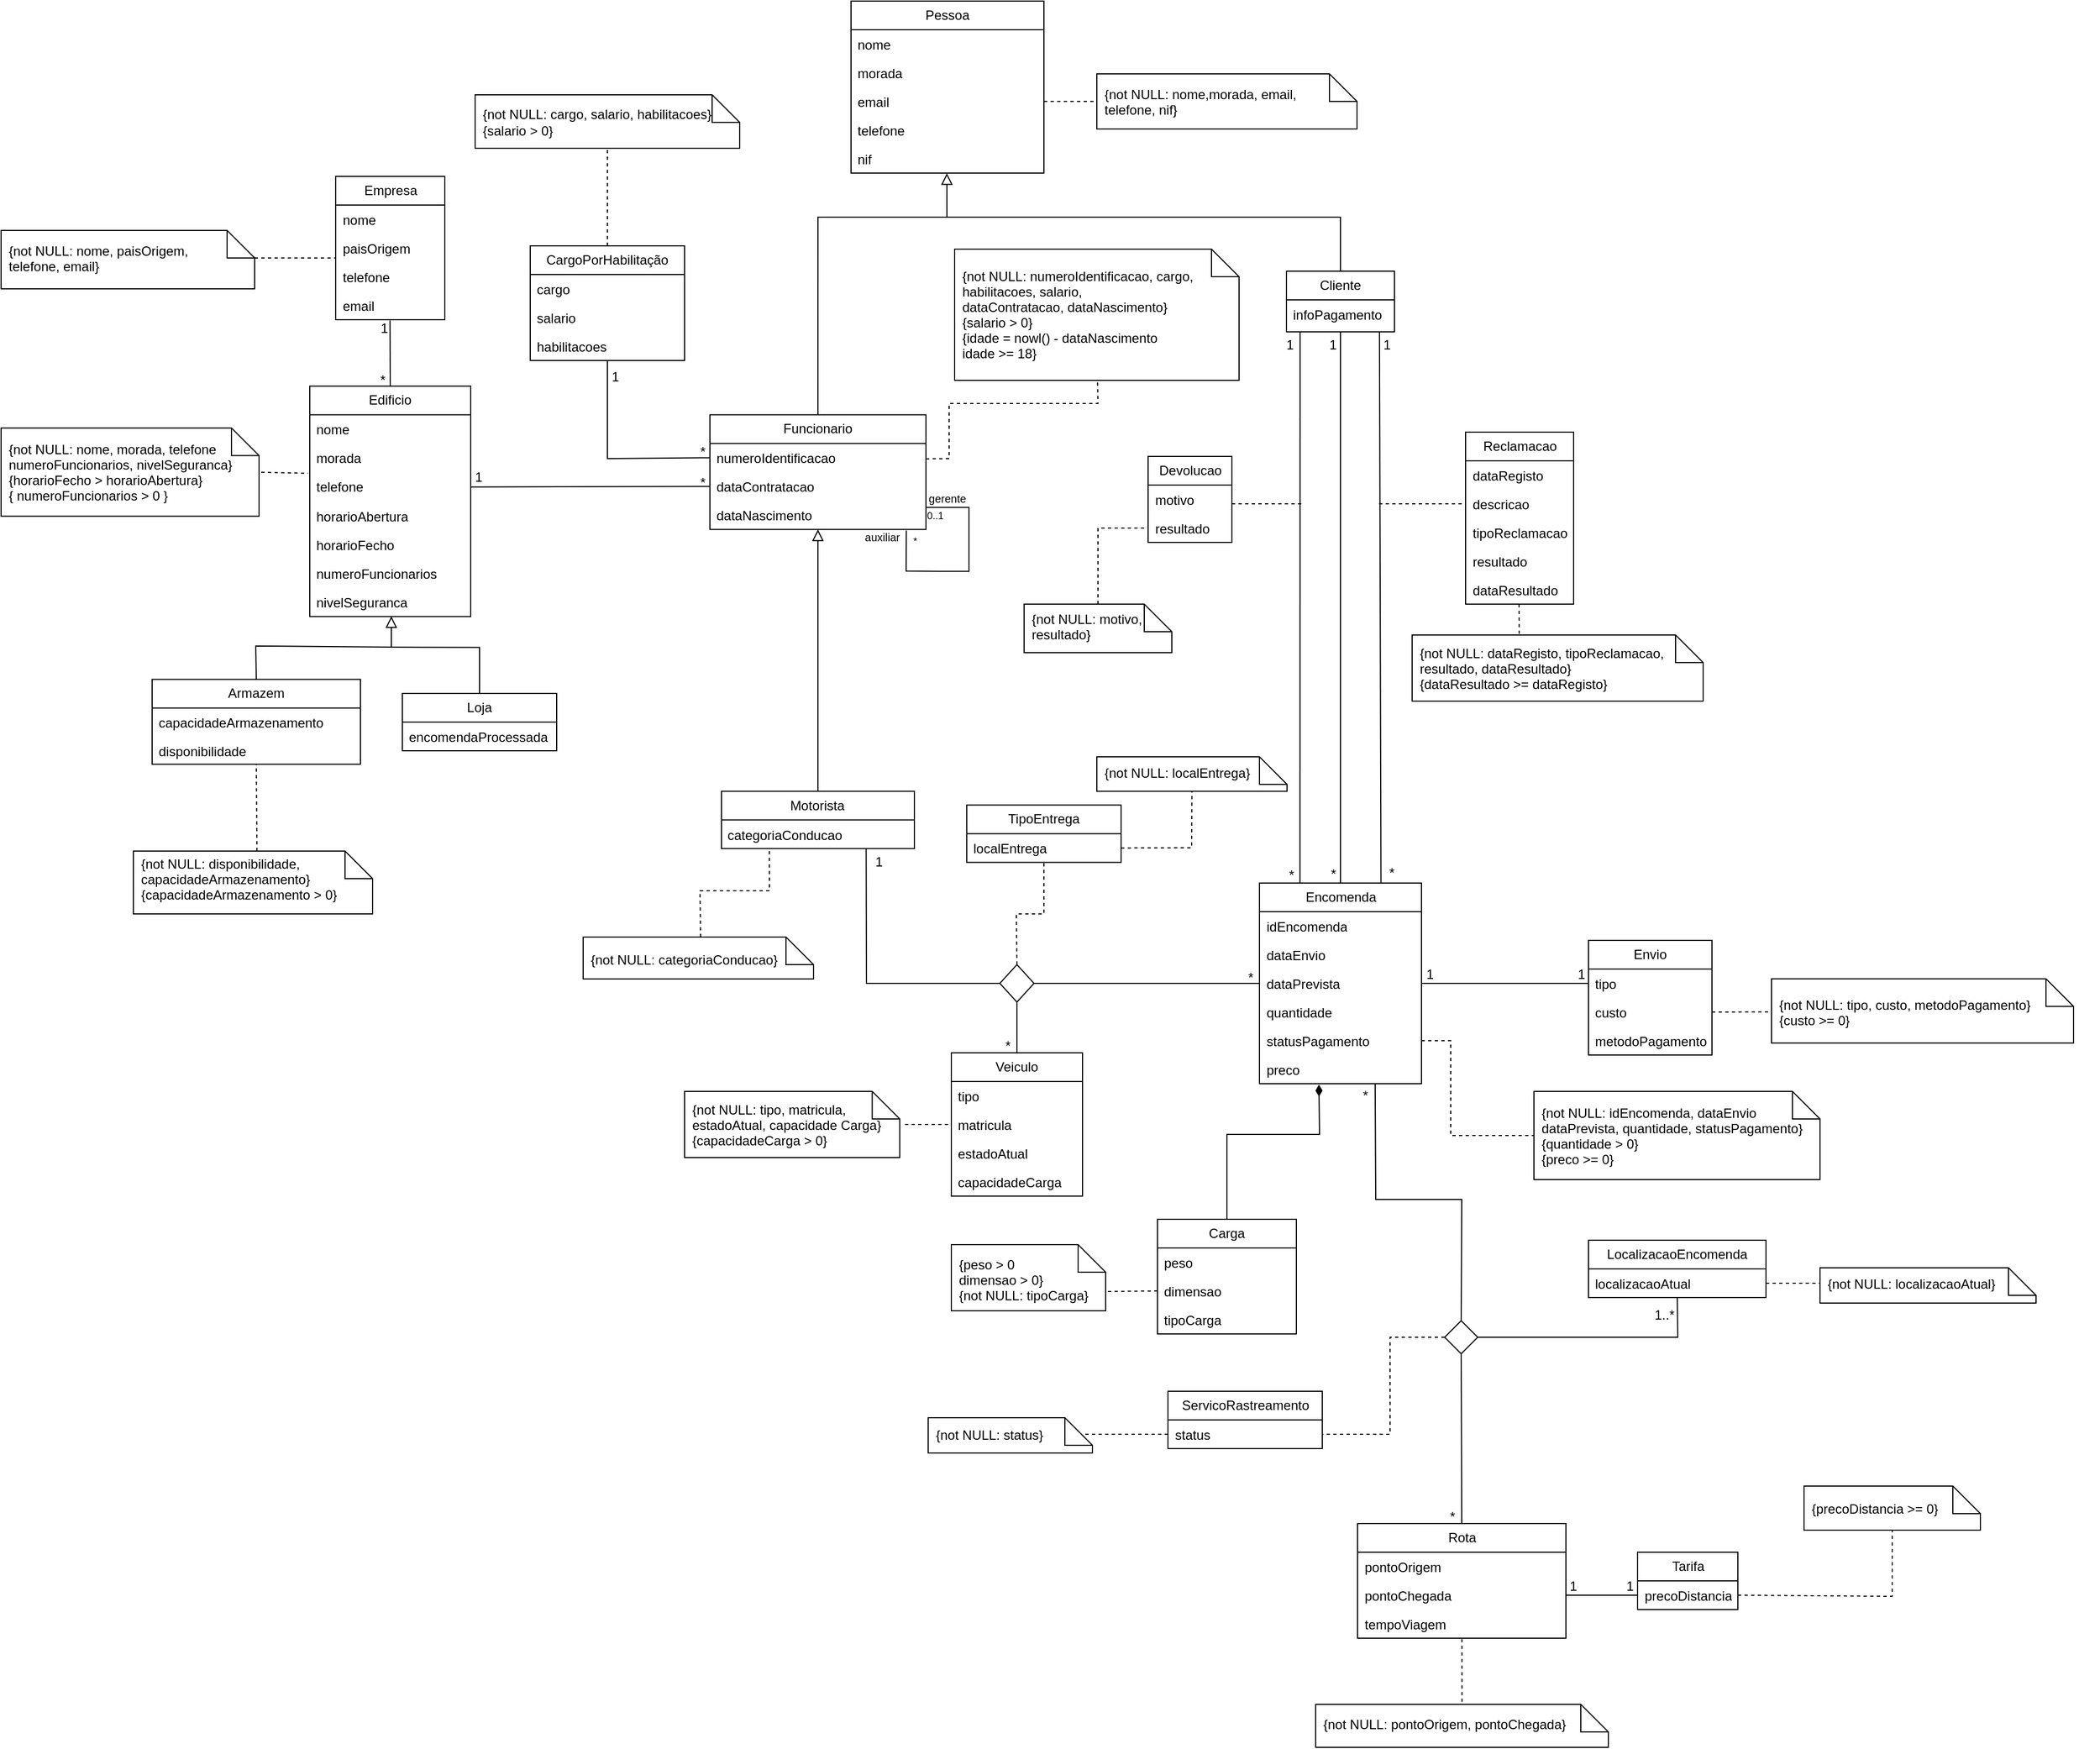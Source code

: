 <mxfile version="22.1.3" type="google">
  <diagram name="Página-1" id="pFUWy2-d6365vUyxVxpe">
    <mxGraphModel grid="1" page="1" gridSize="10" guides="1" tooltips="1" connect="1" arrows="1" fold="1" pageScale="1" pageWidth="827" pageHeight="1169" math="0" shadow="0">
      <root>
        <mxCell id="0" />
        <mxCell id="1" parent="0" />
        <mxCell id="CJGefhQsm3xcauvtI5uS-1" value="Empresa" style="swimlane;fontStyle=0;childLayout=stackLayout;horizontal=1;startSize=26;fillColor=none;horizontalStack=0;resizeParent=1;resizeParentMax=0;resizeLast=0;collapsible=1;marginBottom=0;whiteSpace=wrap;html=1;" vertex="1" parent="1">
          <mxGeometry x="-276.5" y="54" width="99" height="130" as="geometry" />
        </mxCell>
        <mxCell id="CJGefhQsm3xcauvtI5uS-2" value="nome" style="text;strokeColor=none;fillColor=none;align=left;verticalAlign=top;spacingLeft=4;spacingRight=4;overflow=hidden;rotatable=0;points=[[0,0.5],[1,0.5]];portConstraint=eastwest;whiteSpace=wrap;html=1;" vertex="1" parent="CJGefhQsm3xcauvtI5uS-1">
          <mxGeometry y="26" width="99" height="26" as="geometry" />
        </mxCell>
        <mxCell id="CJGefhQsm3xcauvtI5uS-3" value="paisOrigem" style="text;strokeColor=none;fillColor=none;align=left;verticalAlign=top;spacingLeft=4;spacingRight=4;overflow=hidden;rotatable=0;points=[[0,0.5],[1,0.5]];portConstraint=eastwest;whiteSpace=wrap;html=1;" vertex="1" parent="CJGefhQsm3xcauvtI5uS-1">
          <mxGeometry y="52" width="99" height="26" as="geometry" />
        </mxCell>
        <mxCell id="CJGefhQsm3xcauvtI5uS-4" value="telefone" style="text;strokeColor=none;fillColor=none;align=left;verticalAlign=top;spacingLeft=4;spacingRight=4;overflow=hidden;rotatable=0;points=[[0,0.5],[1,0.5]];portConstraint=eastwest;whiteSpace=wrap;html=1;" vertex="1" parent="CJGefhQsm3xcauvtI5uS-1">
          <mxGeometry y="78" width="99" height="26" as="geometry" />
        </mxCell>
        <mxCell id="CJGefhQsm3xcauvtI5uS-5" value="email" style="text;strokeColor=none;fillColor=none;align=left;verticalAlign=top;spacingLeft=4;spacingRight=4;overflow=hidden;rotatable=0;points=[[0,0.5],[1,0.5]];portConstraint=eastwest;whiteSpace=wrap;html=1;" vertex="1" parent="CJGefhQsm3xcauvtI5uS-1">
          <mxGeometry y="104" width="99" height="26" as="geometry" />
        </mxCell>
        <mxCell id="CJGefhQsm3xcauvtI5uS-6" value="Edificio" style="swimlane;fontStyle=0;childLayout=stackLayout;horizontal=1;startSize=26;fillColor=none;horizontalStack=0;resizeParent=1;resizeParentMax=0;resizeLast=0;collapsible=1;marginBottom=0;whiteSpace=wrap;html=1;direction=east;" vertex="1" parent="1">
          <mxGeometry x="-300" y="244.23" width="146" height="209" as="geometry" />
        </mxCell>
        <mxCell id="CJGefhQsm3xcauvtI5uS-7" value="nome" style="text;strokeColor=none;fillColor=none;align=left;verticalAlign=top;spacingLeft=4;spacingRight=4;overflow=hidden;rotatable=0;points=[[0,0.5],[1,0.5]];portConstraint=eastwest;whiteSpace=wrap;html=1;" vertex="1" parent="CJGefhQsm3xcauvtI5uS-6">
          <mxGeometry y="26" width="146" height="26" as="geometry" />
        </mxCell>
        <mxCell id="CJGefhQsm3xcauvtI5uS-8" value="morada" style="text;strokeColor=none;fillColor=none;align=left;verticalAlign=top;spacingLeft=4;spacingRight=4;overflow=hidden;rotatable=0;points=[[0,0.5],[1,0.5]];portConstraint=eastwest;whiteSpace=wrap;html=1;" vertex="1" parent="CJGefhQsm3xcauvtI5uS-6">
          <mxGeometry y="52" width="146" height="26" as="geometry" />
        </mxCell>
        <mxCell id="CJGefhQsm3xcauvtI5uS-9" value="telefone&lt;br&gt;" style="text;strokeColor=none;fillColor=none;align=left;verticalAlign=top;spacingLeft=4;spacingRight=4;overflow=hidden;rotatable=0;points=[[0,0.5],[1,0.5]];portConstraint=eastwest;whiteSpace=wrap;html=1;" vertex="1" parent="CJGefhQsm3xcauvtI5uS-6">
          <mxGeometry y="78" width="146" height="27" as="geometry" />
        </mxCell>
        <mxCell id="CJGefhQsm3xcauvtI5uS-10" value="horarioAbertura" style="text;strokeColor=none;fillColor=none;align=left;verticalAlign=top;spacingLeft=4;spacingRight=4;overflow=hidden;rotatable=0;points=[[0,0.5],[1,0.5]];portConstraint=eastwest;whiteSpace=wrap;html=1;" vertex="1" parent="CJGefhQsm3xcauvtI5uS-6">
          <mxGeometry y="105" width="146" height="26" as="geometry" />
        </mxCell>
        <mxCell id="CJGefhQsm3xcauvtI5uS-11" value="horarioFecho" style="text;strokeColor=none;fillColor=none;align=left;verticalAlign=top;spacingLeft=4;spacingRight=4;overflow=hidden;rotatable=0;points=[[0,0.5],[1,0.5]];portConstraint=eastwest;whiteSpace=wrap;html=1;" vertex="1" parent="CJGefhQsm3xcauvtI5uS-6">
          <mxGeometry y="131" width="146" height="26" as="geometry" />
        </mxCell>
        <mxCell id="CJGefhQsm3xcauvtI5uS-12" value="numeroFuncionarios" style="text;strokeColor=none;fillColor=none;align=left;verticalAlign=top;spacingLeft=4;spacingRight=4;overflow=hidden;rotatable=0;points=[[0,0.5],[1,0.5]];portConstraint=eastwest;whiteSpace=wrap;html=1;" vertex="1" parent="CJGefhQsm3xcauvtI5uS-6">
          <mxGeometry y="157" width="146" height="26" as="geometry" />
        </mxCell>
        <mxCell id="CJGefhQsm3xcauvtI5uS-13" value="nivelSeguranca" style="text;strokeColor=none;fillColor=none;align=left;verticalAlign=top;spacingLeft=4;spacingRight=4;overflow=hidden;rotatable=0;points=[[0,0.5],[1,0.5]];portConstraint=eastwest;whiteSpace=wrap;html=1;" vertex="1" parent="CJGefhQsm3xcauvtI5uS-6">
          <mxGeometry y="183" width="146" height="26" as="geometry" />
        </mxCell>
        <mxCell id="CJGefhQsm3xcauvtI5uS-14" value="" style="endArrow=none;html=1;rounded=0;exitX=0.5;exitY=0;exitDx=0;exitDy=0;entryX=0.498;entryY=1.03;entryDx=0;entryDy=0;entryPerimeter=0;" edge="1" parent="1" source="CJGefhQsm3xcauvtI5uS-6" target="CJGefhQsm3xcauvtI5uS-5">
          <mxGeometry relative="1" as="geometry">
            <mxPoint x="-209" y="251.23" as="sourcePoint" />
            <mxPoint x="-226.902" y="193" as="targetPoint" />
          </mxGeometry>
        </mxCell>
        <mxCell id="CJGefhQsm3xcauvtI5uS-15" value="*" style="resizable=0;html=1;whiteSpace=wrap;align=left;verticalAlign=bottom;" connectable="0" vertex="1" parent="CJGefhQsm3xcauvtI5uS-14">
          <mxGeometry x="-1" relative="1" as="geometry">
            <mxPoint x="-11" y="3" as="offset" />
          </mxGeometry>
        </mxCell>
        <mxCell id="CJGefhQsm3xcauvtI5uS-16" value="1" style="resizable=0;html=1;whiteSpace=wrap;align=right;verticalAlign=bottom;" connectable="0" vertex="1" parent="CJGefhQsm3xcauvtI5uS-14">
          <mxGeometry x="1" relative="1" as="geometry">
            <mxPoint y="16" as="offset" />
          </mxGeometry>
        </mxCell>
        <mxCell id="CJGefhQsm3xcauvtI5uS-17" value="Loja" style="swimlane;fontStyle=0;childLayout=stackLayout;horizontal=1;startSize=26;fillColor=none;horizontalStack=0;resizeParent=1;resizeParentMax=0;resizeLast=0;collapsible=1;marginBottom=0;whiteSpace=wrap;html=1;" vertex="1" parent="1">
          <mxGeometry x="-216" y="522.97" width="140" height="52" as="geometry" />
        </mxCell>
        <mxCell id="CJGefhQsm3xcauvtI5uS-18" value="encomendaProcessada" style="text;strokeColor=none;fillColor=none;align=left;verticalAlign=top;spacingLeft=4;spacingRight=4;overflow=hidden;rotatable=0;points=[[0,0.5],[1,0.5]];portConstraint=eastwest;whiteSpace=wrap;html=1;" vertex="1" parent="CJGefhQsm3xcauvtI5uS-17">
          <mxGeometry y="26" width="140" height="26" as="geometry" />
        </mxCell>
        <mxCell id="CJGefhQsm3xcauvtI5uS-19" value="Armazem" style="swimlane;fontStyle=0;childLayout=stackLayout;horizontal=1;startSize=26;fillColor=none;horizontalStack=0;resizeParent=1;resizeParentMax=0;resizeLast=0;collapsible=1;marginBottom=0;whiteSpace=wrap;html=1;" vertex="1" parent="1">
          <mxGeometry x="-443" y="510.23" width="189" height="77" as="geometry" />
        </mxCell>
        <mxCell id="CJGefhQsm3xcauvtI5uS-20" value="capacidadeArmazenamento" style="text;strokeColor=none;fillColor=none;align=left;verticalAlign=top;spacingLeft=4;spacingRight=4;overflow=hidden;rotatable=0;points=[[0,0.5],[1,0.5]];portConstraint=eastwest;whiteSpace=wrap;html=1;" vertex="1" parent="CJGefhQsm3xcauvtI5uS-19">
          <mxGeometry y="26" width="189" height="26" as="geometry" />
        </mxCell>
        <mxCell id="CJGefhQsm3xcauvtI5uS-21" value="disponibilidade" style="text;strokeColor=none;fillColor=none;align=left;verticalAlign=top;spacingLeft=4;spacingRight=4;overflow=hidden;rotatable=0;points=[[0,0.5],[1,0.5]];portConstraint=eastwest;whiteSpace=wrap;html=1;" vertex="1" parent="CJGefhQsm3xcauvtI5uS-19">
          <mxGeometry y="52" width="189" height="25" as="geometry" />
        </mxCell>
        <mxCell id="CJGefhQsm3xcauvtI5uS-22" value="" style="endArrow=none;html=1;rounded=0;entryX=0.5;entryY=0;entryDx=0;entryDy=0;" edge="1" parent="1" target="CJGefhQsm3xcauvtI5uS-17">
          <mxGeometry width="50" height="50" relative="1" as="geometry">
            <mxPoint x="-230" y="481" as="sourcePoint" />
            <mxPoint x="-93.5" y="483.23" as="targetPoint" />
            <Array as="points">
              <mxPoint x="-146" y="481.23" />
            </Array>
          </mxGeometry>
        </mxCell>
        <mxCell id="CJGefhQsm3xcauvtI5uS-23" value="" style="endArrow=none;html=1;rounded=0;exitX=1;exitY=0.5;exitDx=0;exitDy=0;entryX=0;entryY=0.5;entryDx=0;entryDy=0;" edge="1" parent="1" source="CJGefhQsm3xcauvtI5uS-9" target="CJGefhQsm3xcauvtI5uS-33">
          <mxGeometry relative="1" as="geometry">
            <mxPoint x="-56" y="270.4" as="sourcePoint" />
            <mxPoint x="7" y="270.23" as="targetPoint" />
          </mxGeometry>
        </mxCell>
        <mxCell id="CJGefhQsm3xcauvtI5uS-24" value="1" style="resizable=0;html=1;whiteSpace=wrap;align=left;verticalAlign=bottom;" connectable="0" vertex="1" parent="CJGefhQsm3xcauvtI5uS-23">
          <mxGeometry x="-1" relative="1" as="geometry">
            <mxPoint x="2" as="offset" />
          </mxGeometry>
        </mxCell>
        <mxCell id="CJGefhQsm3xcauvtI5uS-25" value="*" style="resizable=0;html=1;whiteSpace=wrap;align=right;verticalAlign=bottom;" connectable="0" vertex="1" parent="CJGefhQsm3xcauvtI5uS-23">
          <mxGeometry x="1" relative="1" as="geometry">
            <mxPoint x="-2" y="5" as="offset" />
          </mxGeometry>
        </mxCell>
        <mxCell id="CJGefhQsm3xcauvtI5uS-26" value="" style="endArrow=block;html=1;rounded=0;align=center;verticalAlign=bottom;endFill=0;labelBackgroundColor=none;endSize=8;exitX=0.5;exitY=0;exitDx=0;exitDy=0;" edge="1" parent="1" source="CJGefhQsm3xcauvtI5uS-19">
          <mxGeometry relative="1" as="geometry">
            <mxPoint x="-349" y="509.23" as="sourcePoint" />
            <mxPoint x="-226" y="453" as="targetPoint" />
            <Array as="points">
              <mxPoint x="-349" y="480" />
              <mxPoint x="-226" y="481" />
            </Array>
          </mxGeometry>
        </mxCell>
        <mxCell id="CJGefhQsm3xcauvtI5uS-27" value="" style="resizable=0;html=1;align=center;verticalAlign=top;labelBackgroundColor=none;" connectable="0" vertex="1" parent="CJGefhQsm3xcauvtI5uS-26">
          <mxGeometry relative="1" as="geometry" />
        </mxCell>
        <mxCell id="CJGefhQsm3xcauvtI5uS-28" value="Funcionario" style="swimlane;fontStyle=0;childLayout=stackLayout;horizontal=1;startSize=26;fillColor=none;horizontalStack=0;resizeParent=1;resizeParentMax=0;resizeLast=0;collapsible=1;marginBottom=0;whiteSpace=wrap;html=1;" vertex="1" parent="1">
          <mxGeometry x="62.98" y="270.23" width="196" height="104" as="geometry" />
        </mxCell>
        <mxCell id="CJGefhQsm3xcauvtI5uS-29" value="numeroIdentificacao" style="text;strokeColor=none;fillColor=none;align=left;verticalAlign=top;spacingLeft=4;spacingRight=4;overflow=hidden;rotatable=0;points=[[0,0.5],[1,0.5]];portConstraint=eastwest;whiteSpace=wrap;html=1;" vertex="1" parent="CJGefhQsm3xcauvtI5uS-28">
          <mxGeometry y="26" width="196" height="26" as="geometry" />
        </mxCell>
        <mxCell id="CJGefhQsm3xcauvtI5uS-33" value="dataContratacao" style="text;strokeColor=none;fillColor=none;align=left;verticalAlign=top;spacingLeft=4;spacingRight=4;overflow=hidden;rotatable=0;points=[[0,0.5],[1,0.5]];portConstraint=eastwest;whiteSpace=wrap;html=1;" vertex="1" parent="CJGefhQsm3xcauvtI5uS-28">
          <mxGeometry y="52" width="196" height="26" as="geometry" />
        </mxCell>
        <mxCell id="CJGefhQsm3xcauvtI5uS-34" value="dataNascimento" style="text;strokeColor=none;fillColor=none;align=left;verticalAlign=top;spacingLeft=4;spacingRight=4;overflow=hidden;rotatable=0;points=[[0,0.5],[1,0.5]];portConstraint=eastwest;whiteSpace=wrap;html=1;" vertex="1" parent="CJGefhQsm3xcauvtI5uS-28">
          <mxGeometry y="78" width="196" height="26" as="geometry" />
        </mxCell>
        <mxCell id="CJGefhQsm3xcauvtI5uS-36" value="Pessoa" style="swimlane;fontStyle=0;childLayout=stackLayout;horizontal=1;startSize=26;fillColor=none;horizontalStack=0;resizeParent=1;resizeParentMax=0;resizeLast=0;collapsible=1;marginBottom=0;whiteSpace=wrap;html=1;" vertex="1" parent="1">
          <mxGeometry x="191" y="-105" width="175" height="156" as="geometry" />
        </mxCell>
        <mxCell id="CJGefhQsm3xcauvtI5uS-37" value="nome" style="text;strokeColor=none;fillColor=none;align=left;verticalAlign=top;spacingLeft=4;spacingRight=4;overflow=hidden;rotatable=0;points=[[0,0.5],[1,0.5]];portConstraint=eastwest;whiteSpace=wrap;html=1;" vertex="1" parent="CJGefhQsm3xcauvtI5uS-36">
          <mxGeometry y="26" width="175" height="26" as="geometry" />
        </mxCell>
        <mxCell id="CJGefhQsm3xcauvtI5uS-38" value="morada" style="text;strokeColor=none;fillColor=none;align=left;verticalAlign=top;spacingLeft=4;spacingRight=4;overflow=hidden;rotatable=0;points=[[0,0.5],[1,0.5]];portConstraint=eastwest;whiteSpace=wrap;html=1;" vertex="1" parent="CJGefhQsm3xcauvtI5uS-36">
          <mxGeometry y="52" width="175" height="26" as="geometry" />
        </mxCell>
        <mxCell id="CJGefhQsm3xcauvtI5uS-39" value="email" style="text;strokeColor=none;fillColor=none;align=left;verticalAlign=top;spacingLeft=4;spacingRight=4;overflow=hidden;rotatable=0;points=[[0,0.5],[1,0.5]];portConstraint=eastwest;whiteSpace=wrap;html=1;" vertex="1" parent="CJGefhQsm3xcauvtI5uS-36">
          <mxGeometry y="78" width="175" height="26" as="geometry" />
        </mxCell>
        <mxCell id="CJGefhQsm3xcauvtI5uS-40" value="telefone" style="text;strokeColor=none;fillColor=none;align=left;verticalAlign=top;spacingLeft=4;spacingRight=4;overflow=hidden;rotatable=0;points=[[0,0.5],[1,0.5]];portConstraint=eastwest;whiteSpace=wrap;html=1;" vertex="1" parent="CJGefhQsm3xcauvtI5uS-36">
          <mxGeometry y="104" width="175" height="26" as="geometry" />
        </mxCell>
        <mxCell id="CJGefhQsm3xcauvtI5uS-41" value="nif" style="text;strokeColor=none;fillColor=none;align=left;verticalAlign=top;spacingLeft=4;spacingRight=4;overflow=hidden;rotatable=0;points=[[0,0.5],[1,0.5]];portConstraint=eastwest;whiteSpace=wrap;html=1;" vertex="1" parent="CJGefhQsm3xcauvtI5uS-36">
          <mxGeometry y="130" width="175" height="26" as="geometry" />
        </mxCell>
        <mxCell id="CJGefhQsm3xcauvtI5uS-42" value="Cliente" style="swimlane;fontStyle=0;childLayout=stackLayout;horizontal=1;startSize=26;fillColor=none;horizontalStack=0;resizeParent=1;resizeParentMax=0;resizeLast=0;collapsible=1;marginBottom=0;whiteSpace=wrap;html=1;" vertex="1" parent="1">
          <mxGeometry x="586" y="140" width="98" height="55" as="geometry">
            <mxRectangle x="586" y="140" width="80" height="30" as="alternateBounds" />
          </mxGeometry>
        </mxCell>
        <mxCell id="CJGefhQsm3xcauvtI5uS-44" value="infoPagamento" style="text;strokeColor=none;fillColor=none;align=left;verticalAlign=top;spacingLeft=4;spacingRight=4;overflow=hidden;rotatable=0;points=[[0,0.5],[1,0.5]];portConstraint=eastwest;whiteSpace=wrap;html=1;" vertex="1" parent="CJGefhQsm3xcauvtI5uS-42">
          <mxGeometry y="26" width="98" height="29" as="geometry" />
        </mxCell>
        <mxCell id="CJGefhQsm3xcauvtI5uS-45" value="Motorista" style="swimlane;fontStyle=0;childLayout=stackLayout;horizontal=1;startSize=26;fillColor=none;horizontalStack=0;resizeParent=1;resizeParentMax=0;resizeLast=0;collapsible=1;marginBottom=0;whiteSpace=wrap;html=1;" vertex="1" parent="1">
          <mxGeometry x="73.48" y="611.73" width="175" height="52" as="geometry" />
        </mxCell>
        <mxCell id="CJGefhQsm3xcauvtI5uS-46" value="categoriaConducao" style="text;strokeColor=none;fillColor=none;align=left;verticalAlign=top;spacingLeft=4;spacingRight=4;overflow=hidden;rotatable=0;points=[[0,0.5],[1,0.5]];portConstraint=eastwest;whiteSpace=wrap;html=1;" vertex="1" parent="CJGefhQsm3xcauvtI5uS-45">
          <mxGeometry y="26" width="175" height="26" as="geometry" />
        </mxCell>
        <mxCell id="CJGefhQsm3xcauvtI5uS-47" value="Veiculo" style="swimlane;fontStyle=0;childLayout=stackLayout;horizontal=1;startSize=26;fillColor=none;horizontalStack=0;resizeParent=1;resizeParentMax=0;resizeLast=0;collapsible=1;marginBottom=0;whiteSpace=wrap;html=1;" vertex="1" parent="1">
          <mxGeometry x="282.0" y="849" width="119" height="130" as="geometry" />
        </mxCell>
        <mxCell id="CJGefhQsm3xcauvtI5uS-48" value="tipo" style="text;strokeColor=none;fillColor=none;align=left;verticalAlign=top;spacingLeft=4;spacingRight=4;overflow=hidden;rotatable=0;points=[[0,0.5],[1,0.5]];portConstraint=eastwest;whiteSpace=wrap;html=1;" vertex="1" parent="CJGefhQsm3xcauvtI5uS-47">
          <mxGeometry y="26" width="119" height="26" as="geometry" />
        </mxCell>
        <mxCell id="CJGefhQsm3xcauvtI5uS-49" value="matricula" style="text;strokeColor=none;fillColor=none;align=left;verticalAlign=top;spacingLeft=4;spacingRight=4;overflow=hidden;rotatable=0;points=[[0,0.5],[1,0.5]];portConstraint=eastwest;whiteSpace=wrap;html=1;" vertex="1" parent="CJGefhQsm3xcauvtI5uS-47">
          <mxGeometry y="52" width="119" height="26" as="geometry" />
        </mxCell>
        <mxCell id="CJGefhQsm3xcauvtI5uS-50" value="estadoAtual" style="text;strokeColor=none;fillColor=none;align=left;verticalAlign=top;spacingLeft=4;spacingRight=4;overflow=hidden;rotatable=0;points=[[0,0.5],[1,0.5]];portConstraint=eastwest;whiteSpace=wrap;html=1;" vertex="1" parent="CJGefhQsm3xcauvtI5uS-47">
          <mxGeometry y="78" width="119" height="26" as="geometry" />
        </mxCell>
        <mxCell id="CJGefhQsm3xcauvtI5uS-51" value="capacidadeCarga" style="text;strokeColor=none;fillColor=none;align=left;verticalAlign=top;spacingLeft=4;spacingRight=4;overflow=hidden;rotatable=0;points=[[0,0.5],[1,0.5]];portConstraint=eastwest;whiteSpace=wrap;html=1;" vertex="1" parent="CJGefhQsm3xcauvtI5uS-47">
          <mxGeometry y="104" width="119" height="26" as="geometry" />
        </mxCell>
        <mxCell id="CJGefhQsm3xcauvtI5uS-52" value="Devolucao" style="swimlane;fontStyle=0;childLayout=stackLayout;horizontal=1;startSize=26;fillColor=none;horizontalStack=0;resizeParent=1;resizeParentMax=0;resizeLast=0;collapsible=1;marginBottom=0;whiteSpace=wrap;html=1;" vertex="1" parent="1">
          <mxGeometry x="460.5" y="308" width="76" height="78" as="geometry" />
        </mxCell>
        <mxCell id="CJGefhQsm3xcauvtI5uS-53" value="motivo" style="text;strokeColor=none;fillColor=none;align=left;verticalAlign=top;spacingLeft=4;spacingRight=4;overflow=hidden;rotatable=0;points=[[0,0.5],[1,0.5]];portConstraint=eastwest;whiteSpace=wrap;html=1;" vertex="1" parent="CJGefhQsm3xcauvtI5uS-52">
          <mxGeometry y="26" width="76" height="26" as="geometry" />
        </mxCell>
        <mxCell id="CJGefhQsm3xcauvtI5uS-54" value="resultado" style="text;strokeColor=none;fillColor=none;align=left;verticalAlign=top;spacingLeft=4;spacingRight=4;overflow=hidden;rotatable=0;points=[[0,0.5],[1,0.5]];portConstraint=eastwest;whiteSpace=wrap;html=1;" vertex="1" parent="CJGefhQsm3xcauvtI5uS-52">
          <mxGeometry y="52" width="76" height="26" as="geometry" />
        </mxCell>
        <mxCell id="CJGefhQsm3xcauvtI5uS-55" value="Reclamacao" style="swimlane;fontStyle=0;childLayout=stackLayout;horizontal=1;startSize=26;fillColor=none;horizontalStack=0;resizeParent=1;resizeParentMax=0;resizeLast=0;collapsible=1;marginBottom=0;whiteSpace=wrap;html=1;" vertex="1" parent="1">
          <mxGeometry x="748.5" y="286" width="98" height="156" as="geometry" />
        </mxCell>
        <mxCell id="CJGefhQsm3xcauvtI5uS-56" value="dataRegisto" style="text;strokeColor=none;fillColor=none;align=left;verticalAlign=top;spacingLeft=4;spacingRight=4;overflow=hidden;rotatable=0;points=[[0,0.5],[1,0.5]];portConstraint=eastwest;whiteSpace=wrap;html=1;" vertex="1" parent="CJGefhQsm3xcauvtI5uS-55">
          <mxGeometry y="26" width="98" height="26" as="geometry" />
        </mxCell>
        <mxCell id="CJGefhQsm3xcauvtI5uS-57" value="descricao" style="text;strokeColor=none;fillColor=none;align=left;verticalAlign=top;spacingLeft=4;spacingRight=4;overflow=hidden;rotatable=0;points=[[0,0.5],[1,0.5]];portConstraint=eastwest;whiteSpace=wrap;html=1;" vertex="1" parent="CJGefhQsm3xcauvtI5uS-55">
          <mxGeometry y="52" width="98" height="26" as="geometry" />
        </mxCell>
        <mxCell id="CJGefhQsm3xcauvtI5uS-58" value="tipoReclamacao" style="text;strokeColor=none;fillColor=none;align=left;verticalAlign=top;spacingLeft=4;spacingRight=4;overflow=hidden;rotatable=0;points=[[0,0.5],[1,0.5]];portConstraint=eastwest;whiteSpace=wrap;html=1;" vertex="1" parent="CJGefhQsm3xcauvtI5uS-55">
          <mxGeometry y="78" width="98" height="26" as="geometry" />
        </mxCell>
        <mxCell id="CJGefhQsm3xcauvtI5uS-59" value="resultado" style="text;strokeColor=none;fillColor=none;align=left;verticalAlign=top;spacingLeft=4;spacingRight=4;overflow=hidden;rotatable=0;points=[[0,0.5],[1,0.5]];portConstraint=eastwest;whiteSpace=wrap;html=1;" vertex="1" parent="CJGefhQsm3xcauvtI5uS-55">
          <mxGeometry y="104" width="98" height="26" as="geometry" />
        </mxCell>
        <mxCell id="CJGefhQsm3xcauvtI5uS-60" value="dataResultado" style="text;strokeColor=none;fillColor=none;align=left;verticalAlign=top;spacingLeft=4;spacingRight=4;overflow=hidden;rotatable=0;points=[[0,0.5],[1,0.5]];portConstraint=eastwest;whiteSpace=wrap;html=1;" vertex="1" parent="CJGefhQsm3xcauvtI5uS-55">
          <mxGeometry y="130" width="98" height="26" as="geometry" />
        </mxCell>
        <mxCell id="CJGefhQsm3xcauvtI5uS-61" value="Encomenda" style="swimlane;fontStyle=0;childLayout=stackLayout;horizontal=1;startSize=26;fillColor=none;horizontalStack=0;resizeParent=1;resizeParentMax=0;resizeLast=0;collapsible=1;marginBottom=0;whiteSpace=wrap;html=1;" vertex="1" parent="1">
          <mxGeometry x="561.5" y="695" width="147" height="182" as="geometry" />
        </mxCell>
        <mxCell id="CJGefhQsm3xcauvtI5uS-62" value="idEncomenda" style="text;strokeColor=none;fillColor=none;align=left;verticalAlign=top;spacingLeft=4;spacingRight=4;overflow=hidden;rotatable=0;points=[[0,0.5],[1,0.5]];portConstraint=eastwest;whiteSpace=wrap;html=1;" vertex="1" parent="CJGefhQsm3xcauvtI5uS-61">
          <mxGeometry y="26" width="147" height="26" as="geometry" />
        </mxCell>
        <mxCell id="CJGefhQsm3xcauvtI5uS-63" value="dataEnvio" style="text;strokeColor=none;fillColor=none;align=left;verticalAlign=top;spacingLeft=4;spacingRight=4;overflow=hidden;rotatable=0;points=[[0,0.5],[1,0.5]];portConstraint=eastwest;whiteSpace=wrap;html=1;" vertex="1" parent="CJGefhQsm3xcauvtI5uS-61">
          <mxGeometry y="52" width="147" height="26" as="geometry" />
        </mxCell>
        <mxCell id="CJGefhQsm3xcauvtI5uS-64" value="dataPrevista" style="text;strokeColor=none;fillColor=none;align=left;verticalAlign=top;spacingLeft=4;spacingRight=4;overflow=hidden;rotatable=0;points=[[0,0.5],[1,0.5]];portConstraint=eastwest;whiteSpace=wrap;html=1;" vertex="1" parent="CJGefhQsm3xcauvtI5uS-61">
          <mxGeometry y="78" width="147" height="26" as="geometry" />
        </mxCell>
        <mxCell id="CJGefhQsm3xcauvtI5uS-65" value="quantidade" style="text;strokeColor=none;fillColor=none;align=left;verticalAlign=top;spacingLeft=4;spacingRight=4;overflow=hidden;rotatable=0;points=[[0,0.5],[1,0.5]];portConstraint=eastwest;whiteSpace=wrap;html=1;" vertex="1" parent="CJGefhQsm3xcauvtI5uS-61">
          <mxGeometry y="104" width="147" height="26" as="geometry" />
        </mxCell>
        <mxCell id="CJGefhQsm3xcauvtI5uS-66" value="statusPagamento" style="text;strokeColor=none;fillColor=none;align=left;verticalAlign=top;spacingLeft=4;spacingRight=4;overflow=hidden;rotatable=0;points=[[0,0.5],[1,0.5]];portConstraint=eastwest;whiteSpace=wrap;html=1;" vertex="1" parent="CJGefhQsm3xcauvtI5uS-61">
          <mxGeometry y="130" width="147" height="26" as="geometry" />
        </mxCell>
        <mxCell id="CJGefhQsm3xcauvtI5uS-67" value="preco" style="text;strokeColor=none;fillColor=none;align=left;verticalAlign=top;spacingLeft=4;spacingRight=4;overflow=hidden;rotatable=0;points=[[0,0.5],[1,0.5]];portConstraint=eastwest;whiteSpace=wrap;html=1;" vertex="1" parent="CJGefhQsm3xcauvtI5uS-61">
          <mxGeometry y="156" width="147" height="26" as="geometry" />
        </mxCell>
        <mxCell id="CJGefhQsm3xcauvtI5uS-68" value="Envio" style="swimlane;fontStyle=0;childLayout=stackLayout;horizontal=1;startSize=26;fillColor=none;horizontalStack=0;resizeParent=1;resizeParentMax=0;resizeLast=0;collapsible=1;marginBottom=0;whiteSpace=wrap;html=1;" vertex="1" parent="1">
          <mxGeometry x="860" y="747" width="112" height="104" as="geometry" />
        </mxCell>
        <mxCell id="CJGefhQsm3xcauvtI5uS-69" value="tipo" style="text;strokeColor=none;fillColor=none;align=left;verticalAlign=top;spacingLeft=4;spacingRight=4;overflow=hidden;rotatable=0;points=[[0,0.5],[1,0.5]];portConstraint=eastwest;whiteSpace=wrap;html=1;" vertex="1" parent="CJGefhQsm3xcauvtI5uS-68">
          <mxGeometry y="26" width="112" height="26" as="geometry" />
        </mxCell>
        <mxCell id="CJGefhQsm3xcauvtI5uS-70" value="custo" style="text;strokeColor=none;fillColor=none;align=left;verticalAlign=top;spacingLeft=4;spacingRight=4;overflow=hidden;rotatable=0;points=[[0,0.5],[1,0.5]];portConstraint=eastwest;whiteSpace=wrap;html=1;" vertex="1" parent="CJGefhQsm3xcauvtI5uS-68">
          <mxGeometry y="52" width="112" height="26" as="geometry" />
        </mxCell>
        <mxCell id="CJGefhQsm3xcauvtI5uS-71" value="metodoPagamento&lt;br&gt;" style="text;strokeColor=none;fillColor=none;align=left;verticalAlign=top;spacingLeft=4;spacingRight=4;overflow=hidden;rotatable=0;points=[[0,0.5],[1,0.5]];portConstraint=eastwest;whiteSpace=wrap;html=1;" vertex="1" parent="CJGefhQsm3xcauvtI5uS-68">
          <mxGeometry y="78" width="112" height="26" as="geometry" />
        </mxCell>
        <mxCell id="CJGefhQsm3xcauvtI5uS-72" value="Carga" style="swimlane;fontStyle=0;childLayout=stackLayout;horizontal=1;startSize=26;fillColor=none;horizontalStack=0;resizeParent=1;resizeParentMax=0;resizeLast=0;collapsible=1;marginBottom=0;whiteSpace=wrap;html=1;" vertex="1" parent="1">
          <mxGeometry x="469" y="1000" width="126" height="104" as="geometry" />
        </mxCell>
        <mxCell id="CJGefhQsm3xcauvtI5uS-73" value="peso" style="text;strokeColor=none;fillColor=none;align=left;verticalAlign=top;spacingLeft=4;spacingRight=4;overflow=hidden;rotatable=0;points=[[0,0.5],[1,0.5]];portConstraint=eastwest;whiteSpace=wrap;html=1;" vertex="1" parent="CJGefhQsm3xcauvtI5uS-72">
          <mxGeometry y="26" width="126" height="26" as="geometry" />
        </mxCell>
        <mxCell id="CJGefhQsm3xcauvtI5uS-74" value="dimensao" style="text;strokeColor=none;fillColor=none;align=left;verticalAlign=top;spacingLeft=4;spacingRight=4;overflow=hidden;rotatable=0;points=[[0,0.5],[1,0.5]];portConstraint=eastwest;whiteSpace=wrap;html=1;" vertex="1" parent="CJGefhQsm3xcauvtI5uS-72">
          <mxGeometry y="52" width="126" height="26" as="geometry" />
        </mxCell>
        <mxCell id="CJGefhQsm3xcauvtI5uS-75" value="tipoCarga" style="text;strokeColor=none;fillColor=none;align=left;verticalAlign=top;spacingLeft=4;spacingRight=4;overflow=hidden;rotatable=0;points=[[0,0.5],[1,0.5]];portConstraint=eastwest;whiteSpace=wrap;html=1;" vertex="1" parent="CJGefhQsm3xcauvtI5uS-72">
          <mxGeometry y="78" width="126" height="26" as="geometry" />
        </mxCell>
        <mxCell id="CJGefhQsm3xcauvtI5uS-76" value="Rota" style="swimlane;fontStyle=0;childLayout=stackLayout;horizontal=1;startSize=26;fillColor=none;horizontalStack=0;resizeParent=1;resizeParentMax=0;resizeLast=0;collapsible=1;marginBottom=0;whiteSpace=wrap;html=1;" vertex="1" parent="1">
          <mxGeometry x="650.5" y="1276" width="189" height="104" as="geometry" />
        </mxCell>
        <mxCell id="CJGefhQsm3xcauvtI5uS-77" value="pontoOrigem" style="text;strokeColor=none;fillColor=none;align=left;verticalAlign=top;spacingLeft=4;spacingRight=4;overflow=hidden;rotatable=0;points=[[0,0.5],[1,0.5]];portConstraint=eastwest;whiteSpace=wrap;html=1;" vertex="1" parent="CJGefhQsm3xcauvtI5uS-76">
          <mxGeometry y="26" width="189" height="26" as="geometry" />
        </mxCell>
        <mxCell id="CJGefhQsm3xcauvtI5uS-78" value="pontoChegada" style="text;strokeColor=none;fillColor=none;align=left;verticalAlign=top;spacingLeft=4;spacingRight=4;overflow=hidden;rotatable=0;points=[[0,0.5],[1,0.5]];portConstraint=eastwest;whiteSpace=wrap;html=1;" vertex="1" parent="CJGefhQsm3xcauvtI5uS-76">
          <mxGeometry y="52" width="189" height="26" as="geometry" />
        </mxCell>
        <mxCell id="CJGefhQsm3xcauvtI5uS-79" value="tempoViagem" style="text;strokeColor=none;fillColor=none;align=left;verticalAlign=top;spacingLeft=4;spacingRight=4;overflow=hidden;rotatable=0;points=[[0,0.5],[1,0.5]];portConstraint=eastwest;whiteSpace=wrap;html=1;" vertex="1" parent="CJGefhQsm3xcauvtI5uS-76">
          <mxGeometry y="78" width="189" height="26" as="geometry" />
        </mxCell>
        <mxCell id="CJGefhQsm3xcauvtI5uS-80" value="Tarifa" style="swimlane;fontStyle=0;childLayout=stackLayout;horizontal=1;startSize=26;fillColor=none;horizontalStack=0;resizeParent=1;resizeParentMax=0;resizeLast=0;collapsible=1;marginBottom=0;whiteSpace=wrap;html=1;" vertex="1" parent="1">
          <mxGeometry x="904.5" y="1302" width="91" height="52" as="geometry" />
        </mxCell>
        <mxCell id="CJGefhQsm3xcauvtI5uS-81" value="precoDistancia" style="text;strokeColor=none;fillColor=none;align=left;verticalAlign=top;spacingLeft=4;spacingRight=4;overflow=hidden;rotatable=0;points=[[0,0.5],[1,0.5]];portConstraint=eastwest;whiteSpace=wrap;html=1;" vertex="1" parent="CJGefhQsm3xcauvtI5uS-80">
          <mxGeometry y="26" width="91" height="26" as="geometry" />
        </mxCell>
        <mxCell id="CJGefhQsm3xcauvtI5uS-82" value="LocalizacaoEncomenda" style="swimlane;fontStyle=0;childLayout=stackLayout;horizontal=1;startSize=26;fillColor=none;horizontalStack=0;resizeParent=1;resizeParentMax=0;resizeLast=0;collapsible=1;marginBottom=0;whiteSpace=wrap;html=1;" vertex="1" parent="1">
          <mxGeometry x="860" y="1019" width="161" height="52" as="geometry" />
        </mxCell>
        <mxCell id="CJGefhQsm3xcauvtI5uS-83" value="localizacaoAtual" style="text;strokeColor=none;fillColor=none;align=left;verticalAlign=top;spacingLeft=4;spacingRight=4;overflow=hidden;rotatable=0;points=[[0,0.5],[1,0.5]];portConstraint=eastwest;whiteSpace=wrap;html=1;" vertex="1" parent="CJGefhQsm3xcauvtI5uS-82">
          <mxGeometry y="26" width="161" height="26" as="geometry" />
        </mxCell>
        <mxCell id="CJGefhQsm3xcauvtI5uS-84" value="ServicoRastreamento" style="swimlane;fontStyle=0;childLayout=stackLayout;horizontal=1;startSize=26;fillColor=none;horizontalStack=0;resizeParent=1;resizeParentMax=0;resizeLast=0;collapsible=1;marginBottom=0;whiteSpace=wrap;html=1;" vertex="1" parent="1">
          <mxGeometry x="478.5" y="1156" width="140" height="52" as="geometry" />
        </mxCell>
        <mxCell id="CJGefhQsm3xcauvtI5uS-85" value="status" style="text;strokeColor=none;fillColor=none;align=left;verticalAlign=top;spacingLeft=4;spacingRight=4;overflow=hidden;rotatable=0;points=[[0,0.5],[1,0.5]];portConstraint=eastwest;whiteSpace=wrap;html=1;" vertex="1" parent="CJGefhQsm3xcauvtI5uS-84">
          <mxGeometry y="26" width="140" height="26" as="geometry" />
        </mxCell>
        <mxCell id="CJGefhQsm3xcauvtI5uS-86" value="" style="endArrow=none;html=1;rounded=0;exitX=0.126;exitY=0.989;exitDx=0;exitDy=0;entryX=0.25;entryY=0;entryDx=0;entryDy=0;exitPerimeter=0;" edge="1" parent="1" source="CJGefhQsm3xcauvtI5uS-44" target="CJGefhQsm3xcauvtI5uS-61">
          <mxGeometry relative="1" as="geometry">
            <mxPoint x="533.5" y="435" as="sourcePoint" />
            <mxPoint x="693.5" y="435" as="targetPoint" />
          </mxGeometry>
        </mxCell>
        <mxCell id="CJGefhQsm3xcauvtI5uS-87" value="1" style="resizable=0;html=1;whiteSpace=wrap;align=left;verticalAlign=bottom;" connectable="0" vertex="1" parent="CJGefhQsm3xcauvtI5uS-86">
          <mxGeometry x="-1" relative="1" as="geometry">
            <mxPoint x="-14" y="21" as="offset" />
          </mxGeometry>
        </mxCell>
        <mxCell id="CJGefhQsm3xcauvtI5uS-88" value="*" style="resizable=0;html=1;whiteSpace=wrap;align=right;verticalAlign=bottom;" connectable="0" vertex="1" parent="CJGefhQsm3xcauvtI5uS-86">
          <mxGeometry x="1" relative="1" as="geometry">
            <mxPoint x="-4" y="1" as="offset" />
          </mxGeometry>
        </mxCell>
        <mxCell id="CJGefhQsm3xcauvtI5uS-89" value="" style="endArrow=none;html=1;rounded=0;entryX=0.75;entryY=0;entryDx=0;entryDy=0;exitX=0.861;exitY=1.011;exitDx=0;exitDy=0;exitPerimeter=0;" edge="1" parent="1" source="CJGefhQsm3xcauvtI5uS-44" target="CJGefhQsm3xcauvtI5uS-61">
          <mxGeometry relative="1" as="geometry">
            <mxPoint x="660" y="200" as="sourcePoint" />
            <mxPoint x="645.5" y="554" as="targetPoint" />
          </mxGeometry>
        </mxCell>
        <mxCell id="CJGefhQsm3xcauvtI5uS-90" value="1" style="resizable=0;html=1;whiteSpace=wrap;align=left;verticalAlign=bottom;" connectable="0" vertex="1" parent="CJGefhQsm3xcauvtI5uS-89">
          <mxGeometry x="-1" relative="1" as="geometry">
            <mxPoint x="2" y="20" as="offset" />
          </mxGeometry>
        </mxCell>
        <mxCell id="CJGefhQsm3xcauvtI5uS-91" value="*" style="resizable=0;html=1;whiteSpace=wrap;align=right;verticalAlign=bottom;" connectable="0" vertex="1" parent="CJGefhQsm3xcauvtI5uS-89">
          <mxGeometry x="1" relative="1" as="geometry">
            <mxPoint x="14" as="offset" />
          </mxGeometry>
        </mxCell>
        <mxCell id="CJGefhQsm3xcauvtI5uS-92" value="" style="endArrow=none;dashed=1;html=1;rounded=0;" edge="1" parent="1">
          <mxGeometry width="50" height="50" relative="1" as="geometry">
            <mxPoint x="536.5" y="351" as="sourcePoint" />
            <mxPoint x="599.5" y="351" as="targetPoint" />
          </mxGeometry>
        </mxCell>
        <mxCell id="CJGefhQsm3xcauvtI5uS-93" value="" style="endArrow=none;dashed=1;html=1;rounded=0;entryX=0;entryY=0.5;entryDx=0;entryDy=0;" edge="1" parent="1" target="CJGefhQsm3xcauvtI5uS-57">
          <mxGeometry width="50" height="50" relative="1" as="geometry">
            <mxPoint x="670" y="351" as="sourcePoint" />
            <mxPoint x="658.5" y="414" as="targetPoint" />
          </mxGeometry>
        </mxCell>
        <mxCell id="CJGefhQsm3xcauvtI5uS-94" value="" style="shape=rhombus;perimeter=rhombusPerimeter;whiteSpace=wrap;html=1;align=center;" vertex="1" parent="1">
          <mxGeometry x="326" y="769" width="31" height="34" as="geometry" />
        </mxCell>
        <mxCell id="CJGefhQsm3xcauvtI5uS-95" value="" style="endArrow=none;html=1;rounded=0;exitX=1;exitY=0.5;exitDx=0;exitDy=0;entryX=0;entryY=0.5;entryDx=0;entryDy=0;" edge="1" parent="1" source="CJGefhQsm3xcauvtI5uS-94" target="CJGefhQsm3xcauvtI5uS-64">
          <mxGeometry relative="1" as="geometry">
            <mxPoint x="407.5" y="759" as="sourcePoint" />
            <mxPoint x="554.5" y="772" as="targetPoint" />
          </mxGeometry>
        </mxCell>
        <mxCell id="CJGefhQsm3xcauvtI5uS-96" value="*" style="resizable=0;html=1;whiteSpace=wrap;align=right;verticalAlign=bottom;" connectable="0" vertex="1" parent="CJGefhQsm3xcauvtI5uS-95">
          <mxGeometry x="1" relative="1" as="geometry">
            <mxPoint x="-4" y="3" as="offset" />
          </mxGeometry>
        </mxCell>
        <mxCell id="CJGefhQsm3xcauvtI5uS-97" value="" style="endArrow=none;html=1;rounded=0;exitX=1;exitY=0.5;exitDx=0;exitDy=0;entryX=0;entryY=0.5;entryDx=0;entryDy=0;" edge="1" parent="1" source="CJGefhQsm3xcauvtI5uS-64" target="CJGefhQsm3xcauvtI5uS-69">
          <mxGeometry relative="1" as="geometry">
            <mxPoint x="631.5" y="938" as="sourcePoint" />
            <mxPoint x="791.5" y="938" as="targetPoint" />
            <Array as="points" />
          </mxGeometry>
        </mxCell>
        <mxCell id="CJGefhQsm3xcauvtI5uS-98" value="1" style="resizable=0;html=1;whiteSpace=wrap;align=left;verticalAlign=bottom;" connectable="0" vertex="1" parent="CJGefhQsm3xcauvtI5uS-97">
          <mxGeometry x="-1" relative="1" as="geometry">
            <mxPoint x="2" as="offset" />
          </mxGeometry>
        </mxCell>
        <mxCell id="CJGefhQsm3xcauvtI5uS-99" value="1" style="resizable=0;html=1;whiteSpace=wrap;align=right;verticalAlign=bottom;" connectable="0" vertex="1" parent="CJGefhQsm3xcauvtI5uS-97">
          <mxGeometry x="1" relative="1" as="geometry">
            <mxPoint x="-2" as="offset" />
          </mxGeometry>
        </mxCell>
        <mxCell id="CJGefhQsm3xcauvtI5uS-103" value="" style="endArrow=none;html=1;rounded=0;entryX=0;entryY=0.5;entryDx=0;entryDy=0;exitX=1;exitY=0.5;exitDx=0;exitDy=0;" edge="1" parent="1" source="CJGefhQsm3xcauvtI5uS-78" target="CJGefhQsm3xcauvtI5uS-81">
          <mxGeometry relative="1" as="geometry">
            <mxPoint x="757.5" y="1312" as="sourcePoint" />
            <mxPoint x="847.5" y="1354" as="targetPoint" />
          </mxGeometry>
        </mxCell>
        <mxCell id="CJGefhQsm3xcauvtI5uS-104" value="1" style="resizable=0;html=1;whiteSpace=wrap;align=left;verticalAlign=bottom;" connectable="0" vertex="1" parent="CJGefhQsm3xcauvtI5uS-103">
          <mxGeometry x="-1" relative="1" as="geometry">
            <mxPoint x="1" as="offset" />
          </mxGeometry>
        </mxCell>
        <mxCell id="CJGefhQsm3xcauvtI5uS-105" value="1" style="resizable=0;html=1;whiteSpace=wrap;align=right;verticalAlign=bottom;" connectable="0" vertex="1" parent="CJGefhQsm3xcauvtI5uS-103">
          <mxGeometry x="1" relative="1" as="geometry">
            <mxPoint x="-2" as="offset" />
          </mxGeometry>
        </mxCell>
        <mxCell id="CJGefhQsm3xcauvtI5uS-106" value="" style="endArrow=none;html=1;rounded=0;exitX=1;exitY=0.5;exitDx=0;exitDy=0;entryX=0.5;entryY=1;entryDx=0;entryDy=0;" edge="1" parent="1" source="CJGefhQsm3xcauvtI5uS-177" target="CJGefhQsm3xcauvtI5uS-82">
          <mxGeometry relative="1" as="geometry">
            <mxPoint x="710.5" y="1389.74" as="sourcePoint" />
            <mxPoint x="1030" y="1112" as="targetPoint" />
            <Array as="points">
              <mxPoint x="941" y="1107" />
            </Array>
          </mxGeometry>
        </mxCell>
        <mxCell id="CJGefhQsm3xcauvtI5uS-108" value="1..*" style="resizable=0;html=1;whiteSpace=wrap;align=right;verticalAlign=bottom;" connectable="0" vertex="1" parent="CJGefhQsm3xcauvtI5uS-106">
          <mxGeometry x="1" relative="1" as="geometry">
            <mxPoint x="-1" y="24" as="offset" />
          </mxGeometry>
        </mxCell>
        <mxCell id="CJGefhQsm3xcauvtI5uS-109" value="" style="endArrow=none;dashed=1;html=1;rounded=0;entryX=1;entryY=0.5;entryDx=0;entryDy=0;exitX=0;exitY=0.5;exitDx=0;exitDy=0;" edge="1" parent="1" source="CJGefhQsm3xcauvtI5uS-177" target="CJGefhQsm3xcauvtI5uS-85">
          <mxGeometry width="50" height="50" relative="1" as="geometry">
            <mxPoint x="710.5" y="1421" as="sourcePoint" />
            <mxPoint x="760.5" y="1389" as="targetPoint" />
            <Array as="points">
              <mxPoint x="680" y="1107" />
              <mxPoint x="680" y="1195" />
            </Array>
          </mxGeometry>
        </mxCell>
        <mxCell id="CJGefhQsm3xcauvtI5uS-110" value="" style="endArrow=block;html=1;rounded=0;align=center;verticalAlign=bottom;endFill=0;labelBackgroundColor=none;endSize=8;exitX=0.5;exitY=0;exitDx=0;exitDy=0;entryX=0.5;entryY=1;entryDx=0;entryDy=0;" edge="1" parent="1" source="CJGefhQsm3xcauvtI5uS-45" target="CJGefhQsm3xcauvtI5uS-28">
          <mxGeometry relative="1" as="geometry">
            <mxPoint x="199" y="484.5" as="sourcePoint" />
            <mxPoint x="161.196" y="369.468" as="targetPoint" />
          </mxGeometry>
        </mxCell>
        <mxCell id="CJGefhQsm3xcauvtI5uS-111" value="" style="resizable=0;html=1;align=center;verticalAlign=top;labelBackgroundColor=none;" connectable="0" vertex="1" parent="CJGefhQsm3xcauvtI5uS-110">
          <mxGeometry relative="1" as="geometry">
            <mxPoint y="1" as="offset" />
          </mxGeometry>
        </mxCell>
        <mxCell id="CJGefhQsm3xcauvtI5uS-112" value="" style="endArrow=block;html=1;rounded=0;align=center;verticalAlign=bottom;endFill=0;labelBackgroundColor=none;endSize=8;exitX=0.5;exitY=0;exitDx=0;exitDy=0;entryX=0.497;entryY=1.007;entryDx=0;entryDy=0;entryPerimeter=0;" edge="1" parent="1" source="CJGefhQsm3xcauvtI5uS-28" target="CJGefhQsm3xcauvtI5uS-41">
          <mxGeometry relative="1" as="geometry">
            <mxPoint x="161" y="153" as="sourcePoint" />
            <mxPoint x="278.05" y="50.286" as="targetPoint" />
            <Array as="points">
              <mxPoint x="161" y="91" />
              <mxPoint x="278" y="91" />
            </Array>
          </mxGeometry>
        </mxCell>
        <mxCell id="CJGefhQsm3xcauvtI5uS-113" value="" style="resizable=0;html=1;align=center;verticalAlign=top;labelBackgroundColor=none;" connectable="0" vertex="1" parent="CJGefhQsm3xcauvtI5uS-112">
          <mxGeometry relative="1" as="geometry">
            <mxPoint x="-7" y="-84" as="offset" />
          </mxGeometry>
        </mxCell>
        <mxCell id="CJGefhQsm3xcauvtI5uS-114" value="" style="endArrow=none;html=1;rounded=0;entryX=0.5;entryY=0;entryDx=0;entryDy=0;" edge="1" parent="1" target="CJGefhQsm3xcauvtI5uS-42">
          <mxGeometry width="50" height="50" relative="1" as="geometry">
            <mxPoint x="273" y="91" as="sourcePoint" />
            <mxPoint x="506.618" y="105" as="targetPoint" />
            <Array as="points">
              <mxPoint x="635" y="91" />
            </Array>
          </mxGeometry>
        </mxCell>
        <mxCell id="CJGefhQsm3xcauvtI5uS-115" value="" style="endArrow=none;html=1;rounded=0;exitX=0;exitY=0.5;exitDx=0;exitDy=0;entryX=0.75;entryY=1;entryDx=0;entryDy=0;" edge="1" parent="1" source="CJGefhQsm3xcauvtI5uS-94" target="CJGefhQsm3xcauvtI5uS-45">
          <mxGeometry width="50" height="50" relative="1" as="geometry">
            <mxPoint x="322" y="745" as="sourcePoint" />
            <mxPoint x="161" y="695" as="targetPoint" />
            <Array as="points">
              <mxPoint x="205" y="786" />
            </Array>
          </mxGeometry>
        </mxCell>
        <mxCell id="CJGefhQsm3xcauvtI5uS-116" value="TipoEntrega" style="swimlane;fontStyle=0;childLayout=stackLayout;horizontal=1;startSize=26;fillColor=none;horizontalStack=0;resizeParent=1;resizeParentMax=0;resizeLast=0;collapsible=1;marginBottom=0;whiteSpace=wrap;html=1;" vertex="1" parent="1">
          <mxGeometry x="295.98" y="624.23" width="140" height="52" as="geometry" />
        </mxCell>
        <mxCell id="CJGefhQsm3xcauvtI5uS-117" value="localEntrega" style="text;strokeColor=none;fillColor=none;align=left;verticalAlign=top;spacingLeft=4;spacingRight=4;overflow=hidden;rotatable=0;points=[[0,0.5],[1,0.5]];portConstraint=eastwest;whiteSpace=wrap;html=1;" vertex="1" parent="CJGefhQsm3xcauvtI5uS-116">
          <mxGeometry y="26" width="140" height="26" as="geometry" />
        </mxCell>
        <mxCell id="CJGefhQsm3xcauvtI5uS-118" value="" style="endArrow=none;html=1;rounded=0;exitX=0.5;exitY=0;exitDx=0;exitDy=0;entryX=0.5;entryY=1;entryDx=0;entryDy=0;" edge="1" parent="1" source="CJGefhQsm3xcauvtI5uS-47" target="CJGefhQsm3xcauvtI5uS-94">
          <mxGeometry width="50" height="50" relative="1" as="geometry">
            <mxPoint x="357" y="822" as="sourcePoint" />
            <mxPoint x="407" y="772" as="targetPoint" />
          </mxGeometry>
        </mxCell>
        <mxCell id="CJGefhQsm3xcauvtI5uS-119" value="1" style="text;html=1;align=center;verticalAlign=middle;resizable=0;points=[];autosize=1;strokeColor=none;fillColor=none;" vertex="1" parent="1">
          <mxGeometry x="202" y="658.73" width="28" height="35" as="geometry" />
        </mxCell>
        <mxCell id="CJGefhQsm3xcauvtI5uS-120" value="" style="endArrow=none;dashed=1;html=1;rounded=0;entryX=0.5;entryY=1;entryDx=0;entryDy=0;exitX=0.5;exitY=0;exitDx=0;exitDy=0;" edge="1" parent="1" source="CJGefhQsm3xcauvtI5uS-94" target="CJGefhQsm3xcauvtI5uS-116">
          <mxGeometry width="50" height="50" relative="1" as="geometry">
            <mxPoint x="301" y="801" as="sourcePoint" />
            <mxPoint x="399" y="681.36" as="targetPoint" />
            <Array as="points">
              <mxPoint x="341" y="723" />
              <mxPoint x="366" y="723" />
            </Array>
          </mxGeometry>
        </mxCell>
        <mxCell id="CJGefhQsm3xcauvtI5uS-121" value="*" style="text;html=1;align=center;verticalAlign=middle;resizable=0;points=[];autosize=1;strokeColor=none;fillColor=none;" vertex="1" parent="1">
          <mxGeometry x="322" y="825" width="21" height="35" as="geometry" />
        </mxCell>
        <mxCell id="CJGefhQsm3xcauvtI5uS-122" value="" style="endArrow=none;startArrow=diamondThin;endFill=0;startFill=1;html=1;verticalAlign=bottom;labelBackgroundColor=none;strokeWidth=1;startSize=8;endSize=8;rounded=0;entryX=0.5;entryY=0;entryDx=0;entryDy=0;exitX=0.367;exitY=1.031;exitDx=0;exitDy=0;exitPerimeter=0;" edge="1" parent="1" source="CJGefhQsm3xcauvtI5uS-67" target="CJGefhQsm3xcauvtI5uS-72">
          <mxGeometry width="160" relative="1" as="geometry">
            <mxPoint x="616.037" y="859.26" as="sourcePoint" />
            <mxPoint x="434.0" y="961.56" as="targetPoint" />
            <Array as="points">
              <mxPoint x="616" y="923" />
              <mxPoint x="532" y="923" />
            </Array>
          </mxGeometry>
        </mxCell>
        <mxCell id="CJGefhQsm3xcauvtI5uS-124" value="" style="shape=note2;boundedLbl=1;whiteSpace=wrap;html=1;size=25;verticalAlign=top;align=center;" vertex="1" parent="1">
          <mxGeometry x="-580" y="103" width="230" height="53" as="geometry" />
        </mxCell>
        <mxCell id="CJGefhQsm3xcauvtI5uS-125" value="{not NULL: nome, paisOrigem,&#xa;telefone, email}" style="resizeWidth=1;part=1;strokeColor=none;fillColor=none;align=left;spacingLeft=5;" vertex="1" parent="CJGefhQsm3xcauvtI5uS-124">
          <mxGeometry width="230" height="50" relative="1" as="geometry" />
        </mxCell>
        <mxCell id="CJGefhQsm3xcauvtI5uS-128" value="" style="shape=note2;boundedLbl=1;whiteSpace=wrap;html=1;size=25;verticalAlign=top;align=center;" vertex="1" parent="1">
          <mxGeometry x="-460" y="666" width="217" height="57" as="geometry" />
        </mxCell>
        <mxCell id="CJGefhQsm3xcauvtI5uS-129" value="{not NULL: disponibilidade, &#xa;capacidadeArmazenamento}&#xa;{capacidadeArmazenamento &gt; 0}" style="resizeWidth=1;part=1;strokeColor=none;fillColor=none;align=left;spacingLeft=5;" vertex="1" parent="CJGefhQsm3xcauvtI5uS-128">
          <mxGeometry width="224.23" height="50" relative="1" as="geometry" />
        </mxCell>
        <mxCell id="CJGefhQsm3xcauvtI5uS-130" value="" style="shape=note2;boundedLbl=1;whiteSpace=wrap;html=1;size=25;verticalAlign=top;align=center;" vertex="1" parent="1">
          <mxGeometry x="-52" y="744" width="209" height="38" as="geometry" />
        </mxCell>
        <mxCell id="CJGefhQsm3xcauvtI5uS-131" value="{not NULL: categoriaConducao}" style="resizeWidth=1;part=1;strokeColor=none;fillColor=none;align=left;spacingLeft=5;" vertex="1" parent="CJGefhQsm3xcauvtI5uS-130">
          <mxGeometry width="213.06" height="40" relative="1" as="geometry" />
        </mxCell>
        <mxCell id="CJGefhQsm3xcauvtI5uS-132" value="" style="endArrow=none;dashed=1;html=1;rounded=0;exitX=0.5;exitY=0;exitDx=0;exitDy=0;entryX=0.248;entryY=0.991;entryDx=0;entryDy=0;entryPerimeter=0;" edge="1" parent="1" source="CJGefhQsm3xcauvtI5uS-131" target="CJGefhQsm3xcauvtI5uS-46">
          <mxGeometry width="50" height="50" relative="1" as="geometry">
            <mxPoint x="56" y="731" as="sourcePoint" />
            <mxPoint x="112.7" y="683.102" as="targetPoint" />
            <Array as="points">
              <mxPoint x="54" y="702" />
              <mxPoint x="117" y="702" />
            </Array>
          </mxGeometry>
        </mxCell>
        <mxCell id="CJGefhQsm3xcauvtI5uS-133" value="" style="shape=note2;boundedLbl=1;whiteSpace=wrap;html=1;size=25;verticalAlign=top;align=center;" vertex="1" parent="1">
          <mxGeometry x="414" y="-39" width="236" height="50" as="geometry" />
        </mxCell>
        <mxCell id="CJGefhQsm3xcauvtI5uS-134" value="{not NULL: nome,morada, email,&#xa;telefone, nif}" style="resizeWidth=1;part=1;strokeColor=none;fillColor=none;align=left;spacingLeft=5;" vertex="1" parent="CJGefhQsm3xcauvtI5uS-133">
          <mxGeometry width="243.87" height="50" relative="1" as="geometry" />
        </mxCell>
        <mxCell id="CJGefhQsm3xcauvtI5uS-137" value="" style="endArrow=none;html=1;rounded=0;entryX=1.002;entryY=0.203;entryDx=0;entryDy=0;entryPerimeter=0;exitX=0.909;exitY=1.012;exitDx=0;exitDy=0;exitPerimeter=0;" edge="1" parent="1">
          <mxGeometry width="50" height="50" relative="1" as="geometry">
            <mxPoint x="241.144" y="375.312" as="sourcePoint" />
            <mxPoint x="259.372" y="354.278" as="targetPoint" />
            <Array as="points">
              <mxPoint x="240.98" y="412" />
              <mxPoint x="269.98" y="412.25" />
              <mxPoint x="297.98" y="412.25" />
              <mxPoint x="297.98" y="354.25" />
            </Array>
          </mxGeometry>
        </mxCell>
        <mxCell id="CJGefhQsm3xcauvtI5uS-138" value="&lt;font style=&quot;font-size: 10px;&quot;&gt;gerente&lt;/font&gt;" style="text;html=1;strokeColor=none;fillColor=none;align=center;verticalAlign=middle;whiteSpace=wrap;rounded=0;" vertex="1" parent="1">
          <mxGeometry x="260.98" y="342" width="35" height="7" as="geometry" />
        </mxCell>
        <mxCell id="CJGefhQsm3xcauvtI5uS-139" value="&lt;font style=&quot;font-size: 10px;&quot;&gt;auxiliar&lt;/font&gt;" style="text;html=1;strokeColor=none;fillColor=none;align=center;verticalAlign=middle;whiteSpace=wrap;rounded=0;" vertex="1" parent="1">
          <mxGeometry x="209" y="377" width="21" height="8" as="geometry" />
        </mxCell>
        <mxCell id="CJGefhQsm3xcauvtI5uS-140" value="&lt;font style=&quot;font-size: 9px;&quot;&gt;0..1&lt;/font&gt;" style="resizable=0;html=1;whiteSpace=wrap;align=right;verticalAlign=bottom;" connectable="0" vertex="1" parent="1">
          <mxGeometry x="279.98" y="375.001" as="geometry">
            <mxPoint x="-3" y="-6" as="offset" />
          </mxGeometry>
        </mxCell>
        <mxCell id="CJGefhQsm3xcauvtI5uS-141" value="&lt;font style=&quot;font-size: 9px;&quot;&gt;*&lt;/font&gt;" style="resizable=0;html=1;whiteSpace=wrap;align=right;verticalAlign=bottom;" connectable="0" vertex="1" parent="1">
          <mxGeometry x="232.22" y="424.001" as="geometry">
            <mxPoint x="20" y="-32" as="offset" />
          </mxGeometry>
        </mxCell>
        <mxCell id="CJGefhQsm3xcauvtI5uS-142" value="" style="endArrow=none;dashed=1;html=1;rounded=0;exitX=1;exitY=0.5;exitDx=0;exitDy=0;entryX=0.5;entryY=1;entryDx=0;entryDy=0;" edge="1" parent="1">
          <mxGeometry width="50" height="50" relative="1" as="geometry">
            <mxPoint x="258.98" y="310.23" as="sourcePoint" />
            <mxPoint x="414.515" y="233" as="targetPoint" />
            <Array as="points">
              <mxPoint x="280" y="310" />
              <mxPoint x="280" y="260" />
              <mxPoint x="415" y="260" />
            </Array>
          </mxGeometry>
        </mxCell>
        <mxCell id="CJGefhQsm3xcauvtI5uS-143" value="" style="shape=note2;boundedLbl=1;whiteSpace=wrap;html=1;size=25;verticalAlign=top;align=center;" vertex="1" parent="1">
          <mxGeometry x="40" y="884" width="195.22" height="60" as="geometry" />
        </mxCell>
        <mxCell id="CJGefhQsm3xcauvtI5uS-144" value="{not NULL: tipo, matricula,&#xa;estadoAtual, capacidade Carga}&#xa;{capacidadeCarga &gt; 0}" style="resizeWidth=1;part=1;strokeColor=none;fillColor=none;align=left;spacingLeft=5;" vertex="1" parent="CJGefhQsm3xcauvtI5uS-143">
          <mxGeometry width="200" height="60" relative="1" as="geometry" />
        </mxCell>
        <mxCell id="CJGefhQsm3xcauvtI5uS-145" value="" style="shape=note2;boundedLbl=1;whiteSpace=wrap;html=1;size=25;verticalAlign=top;align=center;" vertex="1" parent="1">
          <mxGeometry x="414" y="580.46" width="172.5" height="31.27" as="geometry" />
        </mxCell>
        <mxCell id="CJGefhQsm3xcauvtI5uS-146" value="{not NULL: localEntrega}" style="resizeWidth=1;part=1;strokeColor=none;fillColor=none;align=left;spacingLeft=5;" vertex="1" parent="CJGefhQsm3xcauvtI5uS-145">
          <mxGeometry width="172.5" height="28" relative="1" as="geometry" />
        </mxCell>
        <mxCell id="CJGefhQsm3xcauvtI5uS-147" value="" style="endArrow=none;dashed=1;html=1;rounded=0;exitX=1;exitY=0.5;exitDx=0;exitDy=0;entryX=0.5;entryY=1;entryDx=0;entryDy=0;entryPerimeter=0;" edge="1" parent="1" source="CJGefhQsm3xcauvtI5uS-117" target="CJGefhQsm3xcauvtI5uS-145">
          <mxGeometry width="50" height="50" relative="1" as="geometry">
            <mxPoint x="315" y="661" as="sourcePoint" />
            <mxPoint x="365" y="611" as="targetPoint" />
            <Array as="points">
              <mxPoint x="500" y="663" />
            </Array>
          </mxGeometry>
        </mxCell>
        <mxCell id="CJGefhQsm3xcauvtI5uS-148" value="" style="shape=note2;boundedLbl=1;whiteSpace=wrap;html=1;size=25;verticalAlign=top;align=center;" vertex="1" parent="1">
          <mxGeometry x="282" y="1023" width="140" height="60" as="geometry" />
        </mxCell>
        <mxCell id="CJGefhQsm3xcauvtI5uS-149" value="{peso &gt; 0&#xa;dimensao &gt; 0}&#xa;{not NULL: tipoCarga}" style="resizeWidth=1;part=1;strokeColor=none;fillColor=none;align=left;spacingLeft=5;" vertex="1" parent="CJGefhQsm3xcauvtI5uS-148">
          <mxGeometry width="128.625" height="63" relative="1" as="geometry" />
        </mxCell>
        <mxCell id="CJGefhQsm3xcauvtI5uS-150" value="" style="shape=note2;boundedLbl=1;whiteSpace=wrap;html=1;size=25;verticalAlign=top;align=center;" vertex="1" parent="1">
          <mxGeometry x="1070" y="1044" width="196" height="32" as="geometry" />
        </mxCell>
        <mxCell id="CJGefhQsm3xcauvtI5uS-151" value="{not NULL: localizacaoAtual}" style="resizeWidth=1;part=1;strokeColor=none;fillColor=none;align=left;spacingLeft=5;" vertex="1" parent="CJGefhQsm3xcauvtI5uS-150">
          <mxGeometry width="196" height="28" relative="1" as="geometry" />
        </mxCell>
        <mxCell id="CJGefhQsm3xcauvtI5uS-152" value="" style="shape=note2;boundedLbl=1;whiteSpace=wrap;html=1;size=25;verticalAlign=top;align=center;" vertex="1" parent="1">
          <mxGeometry x="612.5" y="1440" width="265.5" height="39" as="geometry" />
        </mxCell>
        <mxCell id="CJGefhQsm3xcauvtI5uS-153" value="{not NULL: pontoOrigem, pontoChegada}" style="resizeWidth=1;part=1;strokeColor=none;fillColor=none;align=left;spacingLeft=5;" vertex="1" parent="CJGefhQsm3xcauvtI5uS-152">
          <mxGeometry width="265.5" height="35" relative="1" as="geometry" />
        </mxCell>
        <mxCell id="CJGefhQsm3xcauvtI5uS-154" value="" style="shape=note2;boundedLbl=1;whiteSpace=wrap;html=1;size=25;verticalAlign=top;align=center;" vertex="1" parent="1">
          <mxGeometry x="810.5" y="884" width="259.5" height="80" as="geometry" />
        </mxCell>
        <mxCell id="CJGefhQsm3xcauvtI5uS-155" value="{not NULL: idEncomenda, dataEnvio&#xa;dataPrevista, quantidade, statusPagamento}&#xa;{quantidade &gt; 0}&#xa;{preco &gt;= 0}" style="resizeWidth=1;part=1;strokeColor=none;fillColor=none;align=left;spacingLeft=5;" vertex="1" parent="CJGefhQsm3xcauvtI5uS-154">
          <mxGeometry width="282.68" height="80" relative="1" as="geometry" />
        </mxCell>
        <mxCell id="CJGefhQsm3xcauvtI5uS-156" value="" style="endArrow=none;dashed=1;html=1;rounded=0;exitX=1;exitY=0.5;exitDx=0;exitDy=0;entryX=0;entryY=0.5;entryDx=0;entryDy=0;" edge="1" parent="1" source="CJGefhQsm3xcauvtI5uS-66" target="CJGefhQsm3xcauvtI5uS-155">
          <mxGeometry width="50" height="50" relative="1" as="geometry">
            <mxPoint x="665" y="822" as="sourcePoint" />
            <mxPoint x="715" y="772" as="targetPoint" />
            <Array as="points">
              <mxPoint x="735" y="838" />
              <mxPoint x="735" y="924" />
            </Array>
          </mxGeometry>
        </mxCell>
        <mxCell id="CJGefhQsm3xcauvtI5uS-157" value="" style="endArrow=none;dashed=1;html=1;rounded=0;entryX=0;entryY=0.5;entryDx=0;entryDy=0;exitX=1;exitY=0.5;exitDx=0;exitDy=0;" edge="1" parent="1" source="CJGefhQsm3xcauvtI5uS-125">
          <mxGeometry width="50" height="50" relative="1" as="geometry">
            <mxPoint x="-328" y="187" as="sourcePoint" />
            <mxPoint x="-276.5" y="128" as="targetPoint" />
          </mxGeometry>
        </mxCell>
        <mxCell id="CJGefhQsm3xcauvtI5uS-158" value="" style="endArrow=none;dashed=1;html=1;rounded=0;entryX=-0.011;entryY=0.041;entryDx=0;entryDy=0;entryPerimeter=0;exitX=1;exitY=0.5;exitDx=0;exitDy=0;" edge="1" parent="1" source="5yPgtrZz0NXPl_wq5T9v-15" target="CJGefhQsm3xcauvtI5uS-9">
          <mxGeometry width="50" height="50" relative="1" as="geometry">
            <mxPoint x="-362.532" y="328.352" as="sourcePoint" />
            <mxPoint x="-313" y="333" as="targetPoint" />
          </mxGeometry>
        </mxCell>
        <mxCell id="CJGefhQsm3xcauvtI5uS-159" value="" style="endArrow=none;dashed=1;html=1;rounded=0;exitX=1;exitY=0.5;exitDx=0;exitDy=0;entryX=0;entryY=0.5;entryDx=0;entryDy=0;" edge="1" parent="1" source="CJGefhQsm3xcauvtI5uS-39" target="CJGefhQsm3xcauvtI5uS-134">
          <mxGeometry width="50" height="50" relative="1" as="geometry">
            <mxPoint x="343" y="43" as="sourcePoint" />
            <mxPoint x="393" y="-7" as="targetPoint" />
          </mxGeometry>
        </mxCell>
        <mxCell id="CJGefhQsm3xcauvtI5uS-160" value="" style="endArrow=none;dashed=1;html=1;rounded=0;exitX=0.5;exitY=0;exitDx=0;exitDy=0;entryX=0.5;entryY=1;entryDx=0;entryDy=0;" edge="1" parent="1" source="CJGefhQsm3xcauvtI5uS-129" target="CJGefhQsm3xcauvtI5uS-19">
          <mxGeometry width="50" height="50" relative="1" as="geometry">
            <mxPoint x="-321" y="656" as="sourcePoint" />
            <mxPoint x="-346.799" y="613.282" as="targetPoint" />
          </mxGeometry>
        </mxCell>
        <mxCell id="CJGefhQsm3xcauvtI5uS-161" value="" style="endArrow=none;dashed=1;html=1;rounded=0;entryX=0;entryY=0.5;entryDx=0;entryDy=0;" edge="1" parent="1" source="CJGefhQsm3xcauvtI5uS-144" target="CJGefhQsm3xcauvtI5uS-49">
          <mxGeometry width="50" height="50" relative="1" as="geometry">
            <mxPoint x="238" y="914" as="sourcePoint" />
            <mxPoint x="218" y="919" as="targetPoint" />
          </mxGeometry>
        </mxCell>
        <mxCell id="CJGefhQsm3xcauvtI5uS-162" value="" style="endArrow=none;dashed=1;html=1;rounded=0;entryX=0;entryY=0;entryDx=140;entryDy=42.5;exitX=0;exitY=0.5;exitDx=0;exitDy=0;entryPerimeter=0;" edge="1" parent="1" source="CJGefhQsm3xcauvtI5uS-74" target="CJGefhQsm3xcauvtI5uS-148">
          <mxGeometry width="50" height="50" relative="1" as="geometry">
            <mxPoint x="448" y="1160" as="sourcePoint" />
            <mxPoint x="325" y="1160.5" as="targetPoint" />
            <Array as="points" />
          </mxGeometry>
        </mxCell>
        <mxCell id="CJGefhQsm3xcauvtI5uS-164" value="" style="endArrow=none;dashed=1;html=1;rounded=0;exitX=1;exitY=0.5;exitDx=0;exitDy=0;entryX=0;entryY=0.5;entryDx=0;entryDy=0;" edge="1" parent="1" source="CJGefhQsm3xcauvtI5uS-83" target="CJGefhQsm3xcauvtI5uS-151">
          <mxGeometry width="50" height="50" relative="1" as="geometry">
            <mxPoint x="794.5" y="1553" as="sourcePoint" />
            <mxPoint x="844.5" y="1503" as="targetPoint" />
          </mxGeometry>
        </mxCell>
        <mxCell id="CJGefhQsm3xcauvtI5uS-165" value="" style="shape=note2;boundedLbl=1;whiteSpace=wrap;html=1;size=25;verticalAlign=top;align=center;" vertex="1" parent="1">
          <mxGeometry x="1026" y="781.86" width="274" height="58.27" as="geometry" />
        </mxCell>
        <mxCell id="CJGefhQsm3xcauvtI5uS-166" value="{not NULL: tipo, custo, metodoPagamento}&#xa;{custo &gt;= 0}" style="resizeWidth=1;part=1;strokeColor=none;fillColor=none;align=left;spacingLeft=5;" vertex="1" parent="CJGefhQsm3xcauvtI5uS-165">
          <mxGeometry width="296.833" height="60" relative="1" as="geometry" />
        </mxCell>
        <mxCell id="CJGefhQsm3xcauvtI5uS-167" value="" style="endArrow=none;dashed=1;html=1;rounded=0;exitX=1;exitY=0.5;exitDx=0;exitDy=0;entryX=0;entryY=0.5;entryDx=0;entryDy=0;" edge="1" parent="1" source="CJGefhQsm3xcauvtI5uS-70" target="CJGefhQsm3xcauvtI5uS-166">
          <mxGeometry width="50" height="50" relative="1" as="geometry">
            <mxPoint x="995.496" y="781.988" as="sourcePoint" />
            <mxPoint x="1150" y="650" as="targetPoint" />
            <Array as="points" />
          </mxGeometry>
        </mxCell>
        <mxCell id="CJGefhQsm3xcauvtI5uS-170" value="" style="endArrow=none;dashed=1;html=1;rounded=0;exitX=0.495;exitY=1;exitDx=0;exitDy=0;entryX=0.5;entryY=0;entryDx=0;entryDy=0;exitPerimeter=0;" edge="1" parent="1" source="CJGefhQsm3xcauvtI5uS-60">
          <mxGeometry width="50" height="50" relative="1" as="geometry">
            <mxPoint x="859" y="420" as="sourcePoint" />
            <mxPoint x="797.157" y="470" as="targetPoint" />
          </mxGeometry>
        </mxCell>
        <mxCell id="CJGefhQsm3xcauvtI5uS-171" value="" style="shape=note2;boundedLbl=1;whiteSpace=wrap;html=1;size=25;verticalAlign=top;align=center;" vertex="1" parent="1">
          <mxGeometry x="1055.5" y="1242" width="160" height="40" as="geometry" />
        </mxCell>
        <mxCell id="CJGefhQsm3xcauvtI5uS-172" value="{precoDistancia &gt;= 0}" style="resizeWidth=1;part=1;strokeColor=none;fillColor=none;align=left;spacingLeft=5;" vertex="1" parent="CJGefhQsm3xcauvtI5uS-171">
          <mxGeometry width="160" height="40" relative="1" as="geometry" />
        </mxCell>
        <mxCell id="CJGefhQsm3xcauvtI5uS-173" value="" style="endArrow=none;dashed=1;html=1;rounded=0;exitX=1;exitY=0.5;exitDx=0;exitDy=0;entryX=0.5;entryY=1;entryDx=0;entryDy=0;" edge="1" parent="1" source="CJGefhQsm3xcauvtI5uS-81" target="CJGefhQsm3xcauvtI5uS-172">
          <mxGeometry width="50" height="50" relative="1" as="geometry">
            <mxPoint x="1025.5" y="1269" as="sourcePoint" />
            <mxPoint x="1075.5" y="1219" as="targetPoint" />
            <Array as="points">
              <mxPoint x="1135.5" y="1342" />
            </Array>
          </mxGeometry>
        </mxCell>
        <mxCell id="CJGefhQsm3xcauvtI5uS-174" value="" style="shape=note2;boundedLbl=1;whiteSpace=wrap;html=1;size=25;verticalAlign=top;align=center;" vertex="1" parent="1">
          <mxGeometry x="348" y="442" width="134" height="44" as="geometry" />
        </mxCell>
        <mxCell id="CJGefhQsm3xcauvtI5uS-175" value="{not NULL: motivo,&#xa;resultado}" style="resizeWidth=1;part=1;strokeColor=none;fillColor=none;align=left;spacingLeft=5;" vertex="1" parent="CJGefhQsm3xcauvtI5uS-174">
          <mxGeometry width="134" height="40" relative="1" as="geometry" />
        </mxCell>
        <mxCell id="CJGefhQsm3xcauvtI5uS-176" value="" style="endArrow=none;dashed=1;html=1;rounded=0;entryX=0;entryY=0.5;entryDx=0;entryDy=0;exitX=0.5;exitY=0;exitDx=0;exitDy=0;" edge="1" parent="1" source="CJGefhQsm3xcauvtI5uS-175" target="CJGefhQsm3xcauvtI5uS-54">
          <mxGeometry width="50" height="50" relative="1" as="geometry">
            <mxPoint x="342" y="420" as="sourcePoint" />
            <mxPoint x="392" y="370" as="targetPoint" />
            <Array as="points">
              <mxPoint x="415" y="373" />
            </Array>
          </mxGeometry>
        </mxCell>
        <mxCell id="CJGefhQsm3xcauvtI5uS-177" value="" style="rhombus;" vertex="1" parent="1">
          <mxGeometry x="729.5" y="1092" width="30" height="30" as="geometry" />
        </mxCell>
        <mxCell id="CJGefhQsm3xcauvtI5uS-178" value="" style="endArrow=none;html=1;rounded=0;exitX=0.714;exitY=1;exitDx=0;exitDy=0;entryX=0.5;entryY=0;entryDx=0;entryDy=0;exitPerimeter=0;" edge="1" parent="1" source="CJGefhQsm3xcauvtI5uS-67" target="CJGefhQsm3xcauvtI5uS-177">
          <mxGeometry relative="1" as="geometry">
            <mxPoint x="586" y="979" as="sourcePoint" />
            <mxPoint x="791" y="979" as="targetPoint" />
            <Array as="points">
              <mxPoint x="667" y="982" />
              <mxPoint x="745" y="982" />
            </Array>
          </mxGeometry>
        </mxCell>
        <mxCell id="CJGefhQsm3xcauvtI5uS-179" value="*" style="resizable=0;html=1;whiteSpace=wrap;align=right;verticalAlign=bottom;" connectable="0" vertex="1" parent="CJGefhQsm3xcauvtI5uS-178">
          <mxGeometry x="1" relative="1" as="geometry">
            <mxPoint x="-83" y="-195" as="offset" />
          </mxGeometry>
        </mxCell>
        <mxCell id="CJGefhQsm3xcauvtI5uS-180" value="" style="endArrow=none;html=1;rounded=0;exitX=0.5;exitY=1;exitDx=0;exitDy=0;entryX=0.5;entryY=0;entryDx=0;entryDy=0;" edge="1" parent="1" source="CJGefhQsm3xcauvtI5uS-177" target="CJGefhQsm3xcauvtI5uS-76">
          <mxGeometry relative="1" as="geometry">
            <mxPoint x="700" y="1208" as="sourcePoint" />
            <mxPoint x="905" y="1208" as="targetPoint" />
          </mxGeometry>
        </mxCell>
        <mxCell id="CJGefhQsm3xcauvtI5uS-181" value="*" style="resizable=0;html=1;whiteSpace=wrap;align=right;verticalAlign=bottom;" connectable="0" vertex="1" parent="CJGefhQsm3xcauvtI5uS-180">
          <mxGeometry x="1" relative="1" as="geometry">
            <mxPoint x="-4" y="3" as="offset" />
          </mxGeometry>
        </mxCell>
        <mxCell id="CJGefhQsm3xcauvtI5uS-182" value="" style="endArrow=none;dashed=1;html=1;rounded=0;exitX=0.501;exitY=1.031;exitDx=0;exitDy=0;entryX=0.5;entryY=0;entryDx=0;entryDy=0;exitPerimeter=0;" edge="1" parent="1" source="CJGefhQsm3xcauvtI5uS-79" target="CJGefhQsm3xcauvtI5uS-153">
          <mxGeometry width="50" height="50" relative="1" as="geometry">
            <mxPoint x="1006" y="1351" as="sourcePoint" />
            <mxPoint x="1146" y="1292" as="targetPoint" />
            <Array as="points" />
          </mxGeometry>
        </mxCell>
        <mxCell id="CJGefhQsm3xcauvtI5uS-183" value="CargoPorHabilitação" style="swimlane;fontStyle=0;childLayout=stackLayout;horizontal=1;startSize=26;fillColor=none;horizontalStack=0;resizeParent=1;resizeParentMax=0;resizeLast=0;collapsible=1;marginBottom=0;whiteSpace=wrap;html=1;" vertex="1" parent="1">
          <mxGeometry x="-100" y="117" width="140" height="104" as="geometry" />
        </mxCell>
        <mxCell id="CJGefhQsm3xcauvtI5uS-184" value="cargo" style="text;strokeColor=none;fillColor=none;align=left;verticalAlign=top;spacingLeft=4;spacingRight=4;overflow=hidden;rotatable=0;points=[[0,0.5],[1,0.5]];portConstraint=eastwest;whiteSpace=wrap;html=1;" vertex="1" parent="CJGefhQsm3xcauvtI5uS-183">
          <mxGeometry y="26" width="140" height="26" as="geometry" />
        </mxCell>
        <mxCell id="CJGefhQsm3xcauvtI5uS-185" value="salario" style="text;strokeColor=none;fillColor=none;align=left;verticalAlign=top;spacingLeft=4;spacingRight=4;overflow=hidden;rotatable=0;points=[[0,0.5],[1,0.5]];portConstraint=eastwest;whiteSpace=wrap;html=1;" vertex="1" parent="CJGefhQsm3xcauvtI5uS-183">
          <mxGeometry y="52" width="140" height="26" as="geometry" />
        </mxCell>
        <mxCell id="CJGefhQsm3xcauvtI5uS-186" value="habilitacoes" style="text;strokeColor=none;fillColor=none;align=left;verticalAlign=top;spacingLeft=4;spacingRight=4;overflow=hidden;rotatable=0;points=[[0,0.5],[1,0.5]];portConstraint=eastwest;whiteSpace=wrap;html=1;" vertex="1" parent="CJGefhQsm3xcauvtI5uS-183">
          <mxGeometry y="78" width="140" height="26" as="geometry" />
        </mxCell>
        <mxCell id="CJGefhQsm3xcauvtI5uS-188" value="" style="endArrow=none;html=1;rounded=0;exitX=0.5;exitY=1;exitDx=0;exitDy=0;entryX=0;entryY=0.5;entryDx=0;entryDy=0;exitPerimeter=0;" edge="1" parent="1" source="CJGefhQsm3xcauvtI5uS-186" target="CJGefhQsm3xcauvtI5uS-29">
          <mxGeometry relative="1" as="geometry">
            <mxPoint x="-143.52" y="243.23" as="sourcePoint" />
            <mxPoint x="73.48" y="244.23" as="targetPoint" />
            <Array as="points">
              <mxPoint x="-30" y="310" />
            </Array>
          </mxGeometry>
        </mxCell>
        <mxCell id="CJGefhQsm3xcauvtI5uS-189" value="1" style="resizable=0;html=1;whiteSpace=wrap;align=left;verticalAlign=bottom;" connectable="0" vertex="1" parent="CJGefhQsm3xcauvtI5uS-188">
          <mxGeometry x="-1" relative="1" as="geometry">
            <mxPoint x="2" y="23" as="offset" />
          </mxGeometry>
        </mxCell>
        <mxCell id="CJGefhQsm3xcauvtI5uS-190" value="*" style="resizable=0;html=1;whiteSpace=wrap;align=right;verticalAlign=bottom;" connectable="0" vertex="1" parent="CJGefhQsm3xcauvtI5uS-188">
          <mxGeometry x="1" relative="1" as="geometry">
            <mxPoint x="-2" y="3" as="offset" />
          </mxGeometry>
        </mxCell>
        <mxCell id="CJGefhQsm3xcauvtI5uS-197" value="" style="shape=note2;boundedLbl=1;whiteSpace=wrap;html=1;size=25;verticalAlign=top;align=left;spacingLeft=5;" vertex="1" parent="1">
          <mxGeometry x="-150" y="-20" width="240" height="48.5" as="geometry" />
        </mxCell>
        <mxCell id="CJGefhQsm3xcauvtI5uS-198" value="&lt;div&gt;{not NULL: cargo, salario, habilitacoes}&lt;/div&gt;&lt;div&gt;{salario &amp;gt; 0}&lt;br&gt;&lt;/div&gt;" style="resizeWidth=1;part=1;strokeColor=none;fillColor=none;align=left;spacingLeft=5;html=1;whiteSpace=wrap;" vertex="1" parent="CJGefhQsm3xcauvtI5uS-197">
          <mxGeometry width="240" height="50" relative="1" as="geometry" />
        </mxCell>
        <mxCell id="5yPgtrZz0NXPl_wq5T9v-7" value="" style="endArrow=none;html=1;rounded=0;entryX=0.5;entryY=1;entryDx=0;entryDy=0;exitX=0.5;exitY=0;exitDx=0;exitDy=0;" edge="1" parent="1" source="CJGefhQsm3xcauvtI5uS-61" target="CJGefhQsm3xcauvtI5uS-42">
          <mxGeometry width="50" height="50" relative="1" as="geometry">
            <mxPoint x="580" y="490" as="sourcePoint" />
            <mxPoint x="630" y="440" as="targetPoint" />
          </mxGeometry>
        </mxCell>
        <mxCell id="5yPgtrZz0NXPl_wq5T9v-8" value="1" style="resizable=0;html=1;whiteSpace=wrap;align=left;verticalAlign=bottom;" connectable="0" vertex="1" parent="1">
          <mxGeometry x="622.998" y="215.001" as="geometry" />
        </mxCell>
        <mxCell id="5yPgtrZz0NXPl_wq5T9v-9" value="*" style="resizable=0;html=1;whiteSpace=wrap;align=right;verticalAlign=bottom;" connectable="0" vertex="1" parent="1">
          <mxGeometry x="632.0" y="695.001" as="geometry" />
        </mxCell>
        <mxCell id="5yPgtrZz0NXPl_wq5T9v-14" value="" style="shape=note2;boundedLbl=1;whiteSpace=wrap;html=1;size=25;verticalAlign=top;align=center;" vertex="1" parent="1">
          <mxGeometry x="-580" y="282.23" width="234" height="80" as="geometry" />
        </mxCell>
        <mxCell id="5yPgtrZz0NXPl_wq5T9v-15" value="{not NULL: nome, morada, telefone&#xa;numeroFuncionarios, nivelSeguranca}&#xa;{horarioFecho &gt; horarioAbertura}&#xa;{ numeroFuncionarios &gt; 0 }" style="resizeWidth=1;part=1;strokeColor=none;fillColor=none;align=left;spacingLeft=5;" vertex="1" parent="5yPgtrZz0NXPl_wq5T9v-14">
          <mxGeometry width="230" height="80" relative="1" as="geometry" />
        </mxCell>
        <mxCell id="5yPgtrZz0NXPl_wq5T9v-16" value="" style="shape=note2;boundedLbl=1;whiteSpace=wrap;html=1;size=25;verticalAlign=top;align=center;" vertex="1" parent="1">
          <mxGeometry x="285" y="120" width="258" height="119" as="geometry" />
        </mxCell>
        <mxCell id="5yPgtrZz0NXPl_wq5T9v-17" value="{not NULL: numeroIdentificacao, cargo, &#xa;habilitacoes, salario,&#xa;dataContratacao, dataNascimento}&#xa;{salario &gt; 0}&#xa;{idade = nowl() - dataNascimento&#xa;idade &gt;= 18}" style="resizeWidth=1;part=1;strokeColor=none;fillColor=none;align=left;spacingLeft=5;" vertex="1" parent="5yPgtrZz0NXPl_wq5T9v-16">
          <mxGeometry width="250" height="120" relative="1" as="geometry">
            <mxPoint y="-1" as="offset" />
          </mxGeometry>
        </mxCell>
        <mxCell id="5yPgtrZz0NXPl_wq5T9v-18" value="" style="shape=note2;boundedLbl=1;whiteSpace=wrap;html=1;size=25;verticalAlign=top;align=center;" vertex="1" parent="1">
          <mxGeometry x="700" y="470" width="264" height="60" as="geometry" />
        </mxCell>
        <mxCell id="5yPgtrZz0NXPl_wq5T9v-19" value="{not NULL: dataRegisto, tipoReclamacao,&#xa;resultado, dataResultado}&#xa;{dataResultado &gt;= dataRegisto}" style="resizeWidth=1;part=1;strokeColor=none;fillColor=none;align=left;spacingLeft=5;" vertex="1" parent="5yPgtrZz0NXPl_wq5T9v-18">
          <mxGeometry width="240" height="60" relative="1" as="geometry" />
        </mxCell>
        <mxCell id="5yPgtrZz0NXPl_wq5T9v-20" value="" style="shape=note2;boundedLbl=1;whiteSpace=wrap;html=1;size=25;verticalAlign=top;align=center;" vertex="1" parent="1">
          <mxGeometry x="261" y="1180" width="149" height="32" as="geometry" />
        </mxCell>
        <mxCell id="5yPgtrZz0NXPl_wq5T9v-21" value="{not NULL: status}" style="resizeWidth=1;part=1;strokeColor=none;fillColor=none;align=left;spacingLeft=5;" vertex="1" parent="5yPgtrZz0NXPl_wq5T9v-20">
          <mxGeometry width="140" height="30" relative="1" as="geometry" />
        </mxCell>
        <mxCell id="5yPgtrZz0NXPl_wq5T9v-22" value="" style="endArrow=none;dashed=1;html=1;rounded=0;entryX=1;entryY=0.5;entryDx=0;entryDy=0;exitX=0;exitY=0.5;exitDx=0;exitDy=0;" edge="1" parent="1" source="CJGefhQsm3xcauvtI5uS-85" target="5yPgtrZz0NXPl_wq5T9v-21">
          <mxGeometry width="50" height="50" relative="1" as="geometry">
            <mxPoint x="422" y="1290" as="sourcePoint" />
            <mxPoint x="462" y="1277" as="targetPoint" />
            <Array as="points" />
          </mxGeometry>
        </mxCell>
        <mxCell id="5yPgtrZz0NXPl_wq5T9v-25" value="" style="endArrow=none;dashed=1;html=1;rounded=0;entryX=0.5;entryY=0;entryDx=0;entryDy=0;exitX=0.5;exitY=1;exitDx=0;exitDy=0;" edge="1" parent="1" source="CJGefhQsm3xcauvtI5uS-198" target="CJGefhQsm3xcauvtI5uS-183">
          <mxGeometry width="50" height="50" relative="1" as="geometry">
            <mxPoint x="-125.5" y="70" as="sourcePoint" />
            <mxPoint x="-52" y="70" as="targetPoint" />
          </mxGeometry>
        </mxCell>
      </root>
    </mxGraphModel>
  </diagram>
</mxfile>
